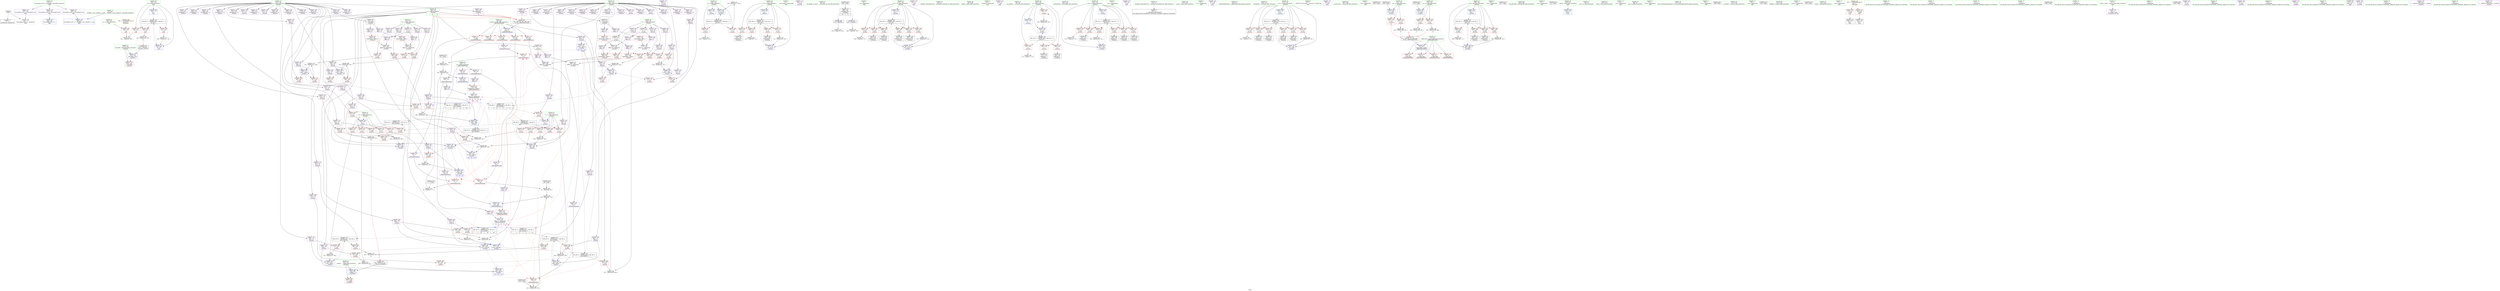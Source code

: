 digraph "SVFG" {
	label="SVFG";

	Node0x55855a8c9d40 [shape=record,color=grey,label="{NodeID: 0\nNullPtr}"];
	Node0x55855a8c9d40 -> Node0x55855a8cedf0[style=solid];
	Node0x55855a8c9d40 -> Node0x55855a8de8e0[style=solid];
	Node0x55855a904c20 [shape=record,color=black,label="{NodeID: 526\nMR_66V_3 = PHI(MR_66V_4, MR_66V_2, )\npts\{521 \}\n}"];
	Node0x55855a904c20 -> Node0x55855a8dde20[style=dashed];
	Node0x55855a904c20 -> Node0x55855a8ddef0[style=dashed];
	Node0x55855a904c20 -> Node0x55855a8ddfc0[style=dashed];
	Node0x55855a904c20 -> Node0x55855a8e1280[style=dashed];
	Node0x55855a8e0990 [shape=record,color=blue,label="{NodeID: 360\n435\<--437\ny132\<--sub133\n_Z5solvei\n|{<s0>24|<s1>24|<s2>24}}"];
	Node0x55855a8e0990:s0 -> Node0x55855a8d1960[style=dashed,color=red];
	Node0x55855a8e0990:s1 -> Node0x55855a8d1b00[style=dashed,color=red];
	Node0x55855a8e0990:s2 -> Node0x55855a8dedf0[style=dashed,color=red];
	Node0x55855a8dc5c0 [shape=record,color=red,label="{NodeID: 277\n270\<--269\n\<--y49\n_Z5solvei\n}"];
	Node0x55855a8d0370 [shape=record,color=purple,label="{NodeID: 194\n472\<--159\ny145\<--t\n_Z5solvei\n}"];
	Node0x55855a8d0370 -> Node0x55855a8dda10[style=solid];
	Node0x55855a8d0370 -> Node0x55855a8e0e70[style=solid];
	Node0x55855a8cd8b0 [shape=record,color=purple,label="{NodeID: 111\n406\<--17\n\<--.str.3\n_Z5solvei\n}"];
	Node0x55855a8cbb10 [shape=record,color=green,label="{NodeID: 28\n33\<--37\nllvm.global_ctors\<--llvm.global_ctors_field_insensitive\nGlob }"];
	Node0x55855a8cbb10 -> Node0x55855a8d23d0[style=solid];
	Node0x55855a8cbb10 -> Node0x55855a8d24d0[style=solid];
	Node0x55855a8cbb10 -> Node0x55855a8d25d0[style=solid];
	Node0x55855a8e8f00 [shape=record,color=grey,label="{NodeID: 471\n478 = Binary(477, 191, )\n}"];
	Node0x55855a8e8f00 -> Node0x55855a8e0f40[style=solid];
	Node0x55855a8ddc80 [shape=record,color=red,label="{NodeID: 305\n503\<--500\n\<--__x.addr\n_ZSt3absd\n}"];
	Node0x55855a8d1a30 [shape=record,color=red,label="{NodeID: 222\n94\<--93\n\<--x4\n_Z6RotateR5Pointd\n}"];
	Node0x55855a8d1a30 -> Node0x55855a8e9c80[style=solid];
	Node0x55855a8d3570 [shape=record,color=purple,label="{NodeID: 139\n241\<--131\ny33\<--p\n_Z5solvei\n}"];
	Node0x55855a8d3570 -> Node0x55855a8dc1b0[style=solid];
	Node0x55855a8d3570 -> Node0x55855a8df7b0[style=solid];
	Node0x55855a8cdf10 [shape=record,color=green,label="{NodeID: 56\n159\<--160\nt\<--t_field_insensitive\n_Z5solvei\n|{|<s11>24|<s12>25}}"];
	Node0x55855a8cdf10 -> Node0x55855a8cf400[style=solid];
	Node0x55855a8cdf10 -> Node0x55855a8d5c70[style=solid];
	Node0x55855a8cdf10 -> Node0x55855a8d5d40[style=solid];
	Node0x55855a8cdf10 -> Node0x55855a8d5e10[style=solid];
	Node0x55855a8cdf10 -> Node0x55855a8d5ee0[style=solid];
	Node0x55855a8cdf10 -> Node0x55855a8d5fb0[style=solid];
	Node0x55855a8cdf10 -> Node0x55855a8d01d0[style=solid];
	Node0x55855a8cdf10 -> Node0x55855a8d02a0[style=solid];
	Node0x55855a8cdf10 -> Node0x55855a8d0370[style=solid];
	Node0x55855a8cdf10 -> Node0x55855a8d0440[style=solid];
	Node0x55855a8cdf10 -> Node0x55855a8d0510[style=solid];
	Node0x55855a8cdf10:s11 -> Node0x55855a9232b0[style=solid,color=red];
	Node0x55855a8cdf10:s12 -> Node0x55855a9232b0[style=solid,color=red];
	Node0x55855a8eb900 [shape=record,color=grey,label="{NodeID: 499\n234 = Binary(233, 228, )\n}"];
	Node0x55855a8eb900 -> Node0x55855a8df6e0[style=solid];
	Node0x55855a8df3a0 [shape=record,color=blue, style = dotted,label="{NodeID: 333\n577\<--579\noffset_1\<--dummyVal\n_Z5solvei\n}"];
	Node0x55855a8df3a0 -> Node0x55855a8dc0e0[style=dashed];
	Node0x55855a8df3a0 -> Node0x55855a8dd2c0[style=dashed];
	Node0x55855a8df3a0 -> Node0x55855a8de640[style=dashed];
	Node0x55855a8dafd0 [shape=record,color=red,label="{NodeID: 250\n447\<--151\n\<--c1\n_Z5solvei\n}"];
	Node0x55855a8dafd0 -> Node0x55855a8e8c00[style=solid];
	Node0x55855a8d4c30 [shape=record,color=purple,label="{NodeID: 167\n282\<--133\nx56\<--q\n_Z5solvei\n}"];
	Node0x55855a8d4c30 -> Node0x55855a8dc830[style=solid];
	Node0x55855a8cf810 [shape=record,color=black,label="{NodeID: 84\n205\<--204\nidxprom13\<--\n_Z5solvei\n}"];
	Node0x55855a8b8d30 [shape=record,color=green,label="{NodeID: 1\n7\<--1\n__dso_handle\<--dummyObj\nGlob }"];
	Node0x55855a905120 [shape=record,color=black,label="{NodeID: 527\nMR_18V_3 = PHI(MR_18V_4, MR_18V_2, )\npts\{138 \}\n}"];
	Node0x55855a905120 -> Node0x55855a8d1fe0[style=dashed];
	Node0x55855a905120 -> Node0x55855a8d20b0[style=dashed];
	Node0x55855a905120 -> Node0x55855a8da0a0[style=dashed];
	Node0x55855a905120 -> Node0x55855a8da130[style=dashed];
	Node0x55855a905120 -> Node0x55855a8df200[style=dashed];
	Node0x55855a8e0a60 [shape=record,color=blue,label="{NodeID: 361\n443\<--445\nx135\<--div136\n_Z5solvei\n}"];
	Node0x55855a8e0a60 -> Node0x55855a8dd600[style=dashed];
	Node0x55855a8e0a60 -> Node0x55855a8e0c00[style=dashed];
	Node0x55855a8dc690 [shape=record,color=red,label="{NodeID: 278\n273\<--272\n\<--x51\n_Z5solvei\n}"];
	Node0x55855a8d0440 [shape=record,color=purple,label="{NodeID: 195\n481\<--159\nx150\<--t\n_Z5solvei\n}"];
	Node0x55855a8d0440 -> Node0x55855a8ddae0[style=solid];
	Node0x55855a8cd980 [shape=record,color=purple,label="{NodeID: 112\n485\<--19\n\<--.str.4\n_Z5solvei\n}"];
	Node0x55855a8cbba0 [shape=record,color=green,label="{NodeID: 29\n38\<--39\n__cxx_global_var_init\<--__cxx_global_var_init_field_insensitive\n}"];
	Node0x55855a8e9080 [shape=record,color=grey,label="{NodeID: 472\n460 = Binary(459, 457, )\n}"];
	Node0x55855a8e9080 -> Node0x55855a8e0cd0[style=solid];
	Node0x55855a8ddd50 [shape=record,color=red,label="{NodeID: 306\n540\<--518\n\<--tc\nmain\n}"];
	Node0x55855a8ddd50 -> Node0x55855a8ec380[style=solid];
	Node0x55855a8d1b00 [shape=record,color=red,label="{NodeID: 223\n100\<--99\n\<--y7\n_Z6RotateR5Pointd\n}"];
	Node0x55855a8d1b00 -> Node0x55855a8ea280[style=solid];
	Node0x55855a8d3640 [shape=record,color=purple,label="{NodeID: 140\n268\<--131\narrayidx48\<--p\n_Z5solvei\n}"];
	Node0x55855a8cdfe0 [shape=record,color=green,label="{NodeID: 57\n161\<--162\nit\<--it_field_insensitive\n_Z5solvei\n}"];
	Node0x55855a8cdfe0 -> Node0x55855a8dbda0[style=solid];
	Node0x55855a8cdfe0 -> Node0x55855a8dbe70[style=solid];
	Node0x55855a8cdfe0 -> Node0x55855a8e07f0[style=solid];
	Node0x55855a8cdfe0 -> Node0x55855a8e0f40[style=solid];
	Node0x55855a8eba80 [shape=record,color=grey,label="{NodeID: 500\n378 = cmp(375, 379, )\n}"];
	Node0x55855a8df470 [shape=record,color=blue, style = dotted,label="{NodeID: 334\n580\<--582\noffset_0\<--dummyVal\n_Z5solvei\n}"];
	Node0x55855a8df470 -> Node0x55855a8dc280[style=dashed];
	Node0x55855a8df470 -> Node0x55855a8dd7a0[style=dashed];
	Node0x55855a8db0a0 [shape=record,color=red,label="{NodeID: 251\n338\<--153\n\<--c2\n_Z5solvei\n}"];
	Node0x55855a8db0a0 -> Node0x55855a8ea700[style=solid];
	Node0x55855a8d4d00 [shape=record,color=purple,label="{NodeID: 168\n300\<--133\narrayidx66\<--q\n_Z5solvei\n|{<s0>18}}"];
	Node0x55855a8d4d00:s0 -> Node0x55855a9232b0[style=solid,color=red];
	Node0x55855a8cf8e0 [shape=record,color=black,label="{NodeID: 85\n216\<--214\n\<--arrayidx20\n_Z5solvei\n}"];
	Node0x55855a8cf8e0 -> Node0x55855a8d0780[style=solid];
	Node0x55855a8cf8e0 -> Node0x55855a8d0850[style=solid];
	Node0x55855a8b8dc0 [shape=record,color=green,label="{NodeID: 2\n8\<--1\n.str\<--dummyObj\nGlob }"];
	Node0x55855a905620 [shape=record,color=black,label="{NodeID: 528\nMR_34V_3 = PHI(MR_34V_4, MR_34V_2, )\npts\{158 \}\n}"];
	Node0x55855a905620 -> Node0x55855a8db8c0[style=dashed];
	Node0x55855a905620 -> Node0x55855a8db990[style=dashed];
	Node0x55855a905620 -> Node0x55855a8dba60[style=dashed];
	Node0x55855a905620 -> Node0x55855a8dbb30[style=dashed];
	Node0x55855a905620 -> Node0x55855a8dbc00[style=dashed];
	Node0x55855a905620 -> Node0x55855a8dbcd0[style=dashed];
	Node0x55855a905620 -> Node0x55855a8e0580[style=dashed];
	Node0x55855a8e0b30 [shape=record,color=blue,label="{NodeID: 362\n448\<--450\ny137\<--div138\n_Z5solvei\n}"];
	Node0x55855a8e0b30 -> Node0x55855a8dd6d0[style=dashed];
	Node0x55855a8e0b30 -> Node0x55855a8e0cd0[style=dashed];
	Node0x55855a8dc760 [shape=record,color=red,label="{NodeID: 279\n280\<--279\n\<--y54\n_Z5solvei\n}"];
	Node0x55855a8d0510 [shape=record,color=purple,label="{NodeID: 196\n483\<--159\ny151\<--t\n_Z5solvei\n}"];
	Node0x55855a8d0510 -> Node0x55855a8ddbb0[style=solid];
	Node0x55855a8cda50 [shape=record,color=purple,label="{NodeID: 113\n524\<--21\n\<--.str.5\nmain\n}"];
	Node0x55855a8cbc60 [shape=record,color=green,label="{NodeID: 30\n42\<--43\n_ZNSt8ios_base4InitC1Ev\<--_ZNSt8ios_base4InitC1Ev_field_insensitive\n}"];
	Node0x55855a8e9200 [shape=record,color=grey,label="{NodeID: 473\n474 = Binary(473, 471, )\n}"];
	Node0x55855a8e9200 -> Node0x55855a8e0e70[style=solid];
	Node0x55855a8dde20 [shape=record,color=red,label="{NodeID: 307\n539\<--520\n\<--it\nmain\n}"];
	Node0x55855a8dde20 -> Node0x55855a8ec380[style=solid];
	Node0x55855a8d1bd0 [shape=record,color=red,label="{NodeID: 224\n164\<--129\n\<--test.addr\n_Z5solvei\n}"];
	Node0x55855a8d3710 [shape=record,color=purple,label="{NodeID: 141\n269\<--131\ny49\<--p\n_Z5solvei\n}"];
	Node0x55855a8d3710 -> Node0x55855a8dc5c0[style=solid];
	Node0x55855a8ce0b0 [shape=record,color=green,label="{NodeID: 58\n167\<--168\nprintf\<--printf_field_insensitive\n}"];
	Node0x55855a8ebc00 [shape=record,color=grey,label="{NodeID: 501\n362 = cmp(361, 174, )\n}"];
	Node0x55855a8df540 [shape=record,color=blue, style = dotted,label="{NodeID: 335\n583\<--585\noffset_1\<--dummyVal\n_Z5solvei\n}"];
	Node0x55855a8df540 -> Node0x55855a8dc420[style=dashed];
	Node0x55855a8df540 -> Node0x55855a8dd940[style=dashed];
	Node0x55855a8db170 [shape=record,color=red,label="{NodeID: 252\n346\<--153\n\<--c2\n_Z5solvei\n}"];
	Node0x55855a8db170 -> Node0x55855a8e8600[style=solid];
	Node0x55855a8d4dd0 [shape=record,color=purple,label="{NodeID: 169\n313\<--133\narrayidx73\<--q\n_Z5solvei\n}"];
	Node0x55855a8cf9b0 [shape=record,color=black,label="{NodeID: 86\n220\<--218\n\<--arrayidx21\n_Z5solvei\n}"];
	Node0x55855a8cf9b0 -> Node0x55855a8d0ac0[style=solid];
	Node0x55855a8cf9b0 -> Node0x55855a8d0b90[style=solid];
	Node0x55855a8b8e50 [shape=record,color=green,label="{NodeID: 3\n10\<--1\n_ZSt3cin\<--dummyObj\nGlob }"];
	Node0x55855a905b20 [shape=record,color=black,label="{NodeID: 529\nMR_36V_3 = PHI(MR_36V_4, MR_36V_2, )\npts\{162 \}\n}"];
	Node0x55855a905b20 -> Node0x55855a8dbda0[style=dashed];
	Node0x55855a905b20 -> Node0x55855a8dbe70[style=dashed];
	Node0x55855a905b20 -> Node0x55855a8e0f40[style=dashed];
	Node0x55855a8e0c00 [shape=record,color=blue,label="{NodeID: 363\n453\<--455\nx139\<--mul\n_Z5solvei\n|{<s0>25|<s1>25|<s2>25}}"];
	Node0x55855a8e0c00:s0 -> Node0x55855a8d1890[style=dashed,color=red];
	Node0x55855a8e0c00:s1 -> Node0x55855a8d1a30[style=dashed,color=red];
	Node0x55855a8e0c00:s2 -> Node0x55855a8ded20[style=dashed,color=red];
	Node0x55855a8dc830 [shape=record,color=red,label="{NodeID: 280\n283\<--282\n\<--x56\n_Z5solvei\n}"];
	Node0x55855a8d05e0 [shape=record,color=purple,label="{NodeID: 197\n574\<--215\noffset_0\<--\n}"];
	Node0x55855a8d05e0 -> Node0x55855a8df2d0[style=solid];
	Node0x55855a8cdb20 [shape=record,color=purple,label="{NodeID: 114\n525\<--23\n\<--.str.6\nmain\n}"];
	Node0x55855a8cbd60 [shape=record,color=green,label="{NodeID: 31\n48\<--49\n__cxa_atexit\<--__cxa_atexit_field_insensitive\n}"];
	Node0x55855a8e9380 [shape=record,color=grey,label="{NodeID: 474\n401 = Binary(395, 400, )\n|{<s0>21}}"];
	Node0x55855a8e9380:s0 -> Node0x55855a9238f0[style=solid,color=red];
	Node0x55855a8ddef0 [shape=record,color=red,label="{NodeID: 308\n543\<--520\n\<--it\nmain\n}"];
	Node0x55855a8ddef0 -> Node0x55855a8eb480[style=solid];
	Node0x55855a8d1ca0 [shape=record,color=red,label="{NodeID: 225\n172\<--135\n\<--i\n_Z5solvei\n}"];
	Node0x55855a8d1ca0 -> Node0x55855a8d80b0[style=solid];
	Node0x55855a8d37e0 [shape=record,color=purple,label="{NodeID: 142\n271\<--131\narrayidx50\<--p\n_Z5solvei\n}"];
	Node0x55855a8ce1b0 [shape=record,color=green,label="{NodeID: 59\n181\<--182\n_ZNSirsERd\<--_ZNSirsERd_field_insensitive\n}"];
	Node0x55855a8ebd80 [shape=record,color=grey,label="{NodeID: 502\n225 = cmp(224, 174, )\n}"];
	Node0x55855a8df610 [shape=record,color=blue,label="{NodeID: 336\n143\<--170\ni22\<--\n_Z5solvei\n}"];
	Node0x55855a8df610 -> Node0x55855a900030[style=dashed];
	Node0x55855a8db240 [shape=record,color=red,label="{NodeID: 253\n452\<--153\n\<--c2\n_Z5solvei\n}"];
	Node0x55855a8db240 -> Node0x55855a8e8780[style=solid];
	Node0x55855a8d4ea0 [shape=record,color=purple,label="{NodeID: 170\n314\<--133\nx74\<--q\n_Z5solvei\n}"];
	Node0x55855a8d4ea0 -> Node0x55855a8dc9d0[style=solid];
	Node0x55855a8cfa80 [shape=record,color=black,label="{NodeID: 87\n230\<--229\nidxprom27\<--\n_Z5solvei\n}"];
	Node0x55855a8b8ee0 [shape=record,color=green,label="{NodeID: 4\n11\<--1\n.str.1\<--dummyObj\nGlob }"];
	Node0x55855a906020 [shape=record,color=black,label="{NodeID: 530\nMR_54V_3 = PHI(MR_54V_9, MR_54V_2, )\npts\{1600000 \}\n}"];
	Node0x55855a906020 -> Node0x55855a8dd1f0[style=dashed];
	Node0x55855a906020 -> Node0x55855a8ddae0[style=dashed];
	Node0x55855a906020 -> Node0x55855a8e08c0[style=dashed];
	Node0x55855a8e0cd0 [shape=record,color=blue,label="{NodeID: 364\n458\<--460\ny140\<--mul141\n_Z5solvei\n|{<s0>25|<s1>25|<s2>25}}"];
	Node0x55855a8e0cd0:s0 -> Node0x55855a8d1960[style=dashed,color=red];
	Node0x55855a8e0cd0:s1 -> Node0x55855a8d1b00[style=dashed,color=red];
	Node0x55855a8e0cd0:s2 -> Node0x55855a8dedf0[style=dashed,color=red];
	Node0x55855a8dc900 [shape=record,color=red,label="{NodeID: 281\n311\<--310\n\<--x72\n_Z5solvei\n}"];
	Node0x55855a8dc900 -> Node0x55855a8dfe30[style=solid];
	Node0x55855a8d06b0 [shape=record,color=purple,label="{NodeID: 198\n577\<--215\noffset_1\<--\n}"];
	Node0x55855a8d06b0 -> Node0x55855a8df3a0[style=solid];
	Node0x55855a8cdbf0 [shape=record,color=purple,label="{NodeID: 115\n530\<--26\n\<--.str.7\nmain\n}"];
	Node0x55855a8cbe60 [shape=record,color=green,label="{NodeID: 32\n47\<--53\n_ZNSt8ios_base4InitD1Ev\<--_ZNSt8ios_base4InitD1Ev_field_insensitive\n}"];
	Node0x55855a8cbe60 -> Node0x55855a8ceef0[style=solid];
	Node0x55855a8e9500 [shape=record,color=grey,label="{NodeID: 475\n468 = Binary(467, 465, )\n}"];
	Node0x55855a8e9500 -> Node0x55855a8e0da0[style=solid];
	Node0x55855a8ddfc0 [shape=record,color=red,label="{NodeID: 309\n547\<--520\n\<--it\nmain\n}"];
	Node0x55855a8ddfc0 -> Node0x55855a8e9800[style=solid];
	Node0x55855a8d1d70 [shape=record,color=red,label="{NodeID: 226\n176\<--135\n\<--i\n_Z5solvei\n}"];
	Node0x55855a8d1d70 -> Node0x55855a8cf5a0[style=solid];
	Node0x55855a8d38b0 [shape=record,color=purple,label="{NodeID: 143\n272\<--131\nx51\<--p\n_Z5solvei\n}"];
	Node0x55855a8d38b0 -> Node0x55855a8dc690[style=solid];
	Node0x55855a8ce2b0 [shape=record,color=green,label="{NodeID: 60\n275\<--276\natan2\<--atan2_field_insensitive\n}"];
	Node0x55855a8ebf00 [shape=record,color=grey,label="{NodeID: 503\n424 = cmp(423, 425, )\n}"];
	Node0x55855a8df6e0 [shape=record,color=blue,label="{NodeID: 337\n232\<--234\nx29\<--sub\n_Z5solvei\n}"];
	Node0x55855a8df6e0 -> Node0x55855a8dc010[style=dashed];
	Node0x55855a8df6e0 -> Node0x55855a8dc690[style=dashed];
	Node0x55855a8df6e0 -> Node0x55855a8df6e0[style=dashed];
	Node0x55855a8df6e0 -> Node0x55855a901a20[style=dashed];
	Node0x55855a8db310 [shape=record,color=red,label="{NodeID: 254\n457\<--153\n\<--c2\n_Z5solvei\n}"];
	Node0x55855a8db310 -> Node0x55855a8e9080[style=solid];
	Node0x55855a8d4f70 [shape=record,color=purple,label="{NodeID: 171\n341\<--133\narrayidx87\<--q\n_Z5solvei\n}"];
	Node0x55855a8cfb50 [shape=record,color=black,label="{NodeID: 88\n239\<--238\nidxprom31\<--\n_Z5solvei\n}"];
	Node0x55855a8b90d0 [shape=record,color=green,label="{NodeID: 5\n13\<--1\n.str.2\<--dummyObj\nGlob }"];
	Node0x55855a920170 [shape=record,color=black,label="{NodeID: 614\n77 = PHI()\n}"];
	Node0x55855a920170 -> Node0x55855a8e9b00[style=solid];
	Node0x55855a906520 [shape=record,color=black,label="{NodeID: 531\nMR_56V_3 = PHI(MR_56V_9, MR_56V_2, )\npts\{1600001 \}\n}"];
	Node0x55855a906520 -> Node0x55855a8dd390[style=dashed];
	Node0x55855a906520 -> Node0x55855a8ddbb0[style=dashed];
	Node0x55855a906520 -> Node0x55855a8e0990[style=dashed];
	Node0x55855a8e0da0 [shape=record,color=blue,label="{NodeID: 365\n466\<--468\nx143\<--add\n_Z5solvei\n}"];
	Node0x55855a8e0da0 -> Node0x55855a906020[style=dashed];
	Node0x55855a8dc9d0 [shape=record,color=red,label="{NodeID: 282\n315\<--314\n\<--x74\n_Z5solvei\n}"];
	Node0x55855a8dc9d0 -> Node0x55855a8dff00[style=solid];
	Node0x55855a8d0780 [shape=record,color=purple,label="{NodeID: 199\n575\<--216\noffset_0\<--\n}"];
	Node0x55855a8d0780 -> Node0x55855a8de230[style=solid];
	Node0x55855a8d2230 [shape=record,color=purple,label="{NodeID: 116\n531\<--28\n\<--.str.8\nmain\n}"];
	Node0x55855a8cbf60 [shape=record,color=green,label="{NodeID: 33\n60\<--61\n_Z6RotateR5Pointd\<--_Z6RotateR5Pointd_field_insensitive\n}"];
	Node0x55855a8e9680 [shape=record,color=grey,label="{NodeID: 476\n252 = Binary(251, 246, )\n}"];
	Node0x55855a8e9680 -> Node0x55855a8df880[style=solid];
	Node0x55855a8de090 [shape=record,color=red,label="{NodeID: 310\n570\<--569\ndummyVal\<--offset_0\n_Z6RotateR5Pointd\n}"];
	Node0x55855a8de090 -> Node0x55855a8ded20[style=solid];
	Node0x55855a8d1e40 [shape=record,color=red,label="{NodeID: 227\n183\<--135\n\<--i\n_Z5solvei\n}"];
	Node0x55855a8d1e40 -> Node0x55855a8cf670[style=solid];
	Node0x55855a8d3980 [shape=record,color=purple,label="{NodeID: 144\n293\<--131\narrayidx63\<--p\n_Z5solvei\n|{<s0>17}}"];
	Node0x55855a8d3980:s0 -> Node0x55855a9232b0[style=solid,color=red];
	Node0x55855a8ce3b0 [shape=record,color=green,label="{NodeID: 61\n376\<--377\n_ZSt3absd\<--_ZSt3absd_field_insensitive\n}"];
	Node0x55855a8ec080 [shape=record,color=grey,label="{NodeID: 504\n403 = cmp(402, 379, )\n}"];
	Node0x55855a8df7b0 [shape=record,color=blue,label="{NodeID: 338\n241\<--243\ny33\<--sub34\n_Z5solvei\n}"];
	Node0x55855a8df7b0 -> Node0x55855a8dc1b0[style=dashed];
	Node0x55855a8df7b0 -> Node0x55855a8dc5c0[style=dashed];
	Node0x55855a8df7b0 -> Node0x55855a8df7b0[style=dashed];
	Node0x55855a8df7b0 -> Node0x55855a901f20[style=dashed];
	Node0x55855a8db3e0 [shape=record,color=red,label="{NodeID: 255\n319\<--155\n\<--i75\n_Z5solvei\n}"];
	Node0x55855a8db3e0 -> Node0x55855a8ec200[style=solid];
	Node0x55855a8d5040 [shape=record,color=purple,label="{NodeID: 172\n342\<--133\nx88\<--q\n_Z5solvei\n}"];
	Node0x55855a8d5040 -> Node0x55855a8dcc40[style=solid];
	Node0x55855a8d5040 -> Node0x55855a8e0240[style=solid];
	Node0x55855a8cfc20 [shape=record,color=black,label="{NodeID: 89\n248\<--247\nidxprom36\<--\n_Z5solvei\n}"];
	Node0x55855a8b9160 [shape=record,color=green,label="{NodeID: 6\n15\<--1\n__PRETTY_FUNCTION__._Z5solvei\<--dummyObj\nGlob }"];
	Node0x55855a9222b0 [shape=record,color=black,label="{NodeID: 615\n85 = PHI()\n}"];
	Node0x55855a9222b0 -> Node0x55855a8e9980[style=solid];
	Node0x55855a8e0e70 [shape=record,color=blue,label="{NodeID: 366\n472\<--474\ny145\<--add146\n_Z5solvei\n}"];
	Node0x55855a8e0e70 -> Node0x55855a906520[style=dashed];
	Node0x55855a8dcaa0 [shape=record,color=red,label="{NodeID: 283\n327\<--326\n\<--x81\n_Z5solvei\n}"];
	Node0x55855a8dcaa0 -> Node0x55855a8eb180[style=solid];
	Node0x55855a8d0850 [shape=record,color=purple,label="{NodeID: 200\n578\<--216\noffset_1\<--\n}"];
	Node0x55855a8d0850 -> Node0x55855a8de300[style=solid];
	Node0x55855a8d2300 [shape=record,color=purple,label="{NodeID: 117\n533\<--31\n\<--.str.9\nmain\n}"];
	Node0x55855a8cc060 [shape=record,color=green,label="{NodeID: 34\n65\<--66\np.addr\<--p.addr_field_insensitive\n_Z6RotateR5Pointd\n}"];
	Node0x55855a8cc060 -> Node0x55855a8d1140[style=solid];
	Node0x55855a8cc060 -> Node0x55855a8d1210[style=solid];
	Node0x55855a8cc060 -> Node0x55855a8d12e0[style=solid];
	Node0x55855a8cc060 -> Node0x55855a8d13b0[style=solid];
	Node0x55855a8cc060 -> Node0x55855a8d1480[style=solid];
	Node0x55855a8cc060 -> Node0x55855a8de9e0[style=solid];
	Node0x55855a8e9800 [shape=record,color=grey,label="{NodeID: 477\n548 = Binary(547, 191, )\n}"];
	Node0x55855a8e9800 -> Node0x55855a8e1280[style=solid];
	Node0x55855a8de160 [shape=record,color=red,label="{NodeID: 311\n573\<--572\ndummyVal\<--offset_1\n_Z6RotateR5Pointd\n}"];
	Node0x55855a8de160 -> Node0x55855a8dedf0[style=solid];
	Node0x55855a8d1f10 [shape=record,color=red,label="{NodeID: 228\n189\<--135\n\<--i\n_Z5solvei\n}"];
	Node0x55855a8d1f10 -> Node0x55855a8eae80[style=solid];
	Node0x55855a8d3a50 [shape=record,color=purple,label="{NodeID: 145\n309\<--131\narrayidx71\<--p\n_Z5solvei\n}"];
	Node0x55855a8ce4b0 [shape=record,color=green,label="{NodeID: 62\n387\<--388\n__assert_fail\<--__assert_fail_field_insensitive\n}"];
	Node0x55855a8ec200 [shape=record,color=grey,label="{NodeID: 505\n320 = cmp(319, 174, )\n}"];
	Node0x55855a8df880 [shape=record,color=blue,label="{NodeID: 339\n250\<--252\nx38\<--sub39\n_Z5solvei\n}"];
	Node0x55855a8df880 -> Node0x55855a8dc350[style=dashed];
	Node0x55855a8df880 -> Node0x55855a8dc830[style=dashed];
	Node0x55855a8df880 -> Node0x55855a8df880[style=dashed];
	Node0x55855a8df880 -> Node0x55855a902420[style=dashed];
	Node0x55855a8db4b0 [shape=record,color=red,label="{NodeID: 256\n323\<--155\n\<--i75\n_Z5solvei\n}"];
	Node0x55855a8db4b0 -> Node0x55855a8cff60[style=solid];
	Node0x55855a8d5110 [shape=record,color=purple,label="{NodeID: 173\n349\<--133\narrayidx91\<--q\n_Z5solvei\n}"];
	Node0x55855a8cfcf0 [shape=record,color=black,label="{NodeID: 90\n257\<--256\nidxprom41\<--\n_Z5solvei\n}"];
	Node0x55855a8b91f0 [shape=record,color=green,label="{NodeID: 7\n17\<--1\n.str.3\<--dummyObj\nGlob }"];
	Node0x55855a9223b0 [shape=record,color=black,label="{NodeID: 616\n180 = PHI()\n}"];
	Node0x55855a8e0f40 [shape=record,color=blue,label="{NodeID: 367\n161\<--478\nit\<--inc148\n_Z5solvei\n}"];
	Node0x55855a8e0f40 -> Node0x55855a905b20[style=dashed];
	Node0x55855a8dcb70 [shape=record,color=red,label="{NodeID: 284\n335\<--334\n\<--y84\n_Z5solvei\n}"];
	Node0x55855a8dcb70 -> Node0x55855a8eab80[style=solid];
	Node0x55855a8d0920 [shape=record,color=purple,label="{NodeID: 201\n580\<--219\noffset_0\<--\n}"];
	Node0x55855a8d0920 -> Node0x55855a8df470[style=solid];
	Node0x55855a8d23d0 [shape=record,color=purple,label="{NodeID: 118\n565\<--33\nllvm.global_ctors_0\<--llvm.global_ctors\nGlob }"];
	Node0x55855a8d23d0 -> Node0x55855a8de710[style=solid];
	Node0x55855a8cc130 [shape=record,color=green,label="{NodeID: 35\n67\<--68\nalpha.addr\<--alpha.addr_field_insensitive\n_Z6RotateR5Pointd\n}"];
	Node0x55855a8cc130 -> Node0x55855a8d1550[style=solid];
	Node0x55855a8cc130 -> Node0x55855a8d1620[style=solid];
	Node0x55855a8cc130 -> Node0x55855a8d16f0[style=solid];
	Node0x55855a8cc130 -> Node0x55855a8d17c0[style=solid];
	Node0x55855a8cc130 -> Node0x55855a8deab0[style=solid];
	Node0x55855a8e9980 [shape=record,color=grey,label="{NodeID: 478\n88 = Binary(83, 85, )\n}"];
	Node0x55855a8e9980 -> Node0x55855a8eb300[style=solid];
	Node0x55855a8de230 [shape=record,color=red,label="{NodeID: 312\n576\<--575\ndummyVal\<--offset_0\n_Z5solvei\n}"];
	Node0x55855a8de230 -> Node0x55855a8df2d0[style=solid];
	Node0x55855a8d1fe0 [shape=record,color=red,label="{NodeID: 229\n196\<--137\n\<--i5\n_Z5solvei\n}"];
	Node0x55855a8d1fe0 -> Node0x55855a8ec680[style=solid];
	Node0x55855a8d3b20 [shape=record,color=purple,label="{NodeID: 146\n310\<--131\nx72\<--p\n_Z5solvei\n}"];
	Node0x55855a8d3b20 -> Node0x55855a8dc900[style=solid];
	Node0x55855a8ce5b0 [shape=record,color=green,label="{NodeID: 63\n500\<--501\n__x.addr\<--__x.addr_field_insensitive\n_ZSt3absd\n}"];
	Node0x55855a8ce5b0 -> Node0x55855a8ddc80[style=solid];
	Node0x55855a8ce5b0 -> Node0x55855a8e1010[style=solid];
	Node0x55855a8ec380 [shape=record,color=grey,label="{NodeID: 506\n541 = cmp(539, 540, )\n}"];
	Node0x55855a8df950 [shape=record,color=blue,label="{NodeID: 340\n259\<--261\ny43\<--sub44\n_Z5solvei\n}"];
	Node0x55855a8df950 -> Node0x55855a8dc4f0[style=dashed];
	Node0x55855a8df950 -> Node0x55855a8dc760[style=dashed];
	Node0x55855a8df950 -> Node0x55855a8df950[style=dashed];
	Node0x55855a8df950 -> Node0x55855a902920[style=dashed];
	Node0x55855a8db580 [shape=record,color=red,label="{NodeID: 257\n331\<--155\n\<--i75\n_Z5solvei\n}"];
	Node0x55855a8db580 -> Node0x55855a8d0030[style=solid];
	Node0x55855a8d51e0 [shape=record,color=purple,label="{NodeID: 174\n350\<--133\ny92\<--q\n_Z5solvei\n}"];
	Node0x55855a8d51e0 -> Node0x55855a8dcd10[style=solid];
	Node0x55855a8d51e0 -> Node0x55855a8e0310[style=solid];
	Node0x55855a8cfdc0 [shape=record,color=black,label="{NodeID: 91\n292\<--291\nidxprom62\<--\n_Z5solvei\n}"];
	Node0x55855a8b9280 [shape=record,color=green,label="{NodeID: 8\n19\<--1\n.str.4\<--dummyObj\nGlob }"];
	Node0x55855a9224b0 [shape=record,color=black,label="{NodeID: 617\n187 = PHI()\n}"];
	Node0x55855a8e1010 [shape=record,color=blue,label="{NodeID: 368\n500\<--499\n__x.addr\<--__x\n_ZSt3absd\n}"];
	Node0x55855a8e1010 -> Node0x55855a8ddc80[style=dashed];
	Node0x55855a8dcc40 [shape=record,color=red,label="{NodeID: 285\n343\<--342\n\<--x88\n_Z5solvei\n}"];
	Node0x55855a8dcc40 -> Node0x55855a8ea700[style=solid];
	Node0x55855a8d09f0 [shape=record,color=purple,label="{NodeID: 202\n583\<--219\noffset_1\<--\n}"];
	Node0x55855a8d09f0 -> Node0x55855a8df540[style=solid];
	Node0x55855a8d24d0 [shape=record,color=purple,label="{NodeID: 119\n566\<--33\nllvm.global_ctors_1\<--llvm.global_ctors\nGlob }"];
	Node0x55855a8d24d0 -> Node0x55855a8de7e0[style=solid];
	Node0x55855a8cc200 [shape=record,color=green,label="{NodeID: 36\n69\<--70\nq\<--q_field_insensitive\n_Z6RotateR5Pointd\n}"];
	Node0x55855a8cc200 -> Node0x55855a8ceff0[style=solid];
	Node0x55855a8cc200 -> Node0x55855a8d26d0[style=solid];
	Node0x55855a8cc200 -> Node0x55855a8d27a0[style=solid];
	Node0x55855a8e9b00 [shape=record,color=grey,label="{NodeID: 479\n80 = Binary(75, 77, )\n}"];
	Node0x55855a8e9b00 -> Node0x55855a8eb300[style=solid];
	Node0x55855a8de300 [shape=record,color=red,label="{NodeID: 313\n579\<--578\ndummyVal\<--offset_1\n_Z5solvei\n}"];
	Node0x55855a8de300 -> Node0x55855a8df3a0[style=solid];
	Node0x55855a8d20b0 [shape=record,color=red,label="{NodeID: 230\n199\<--137\n\<--i5\n_Z5solvei\n}"];
	Node0x55855a8d20b0 -> Node0x55855a8cf740[style=solid];
	Node0x55855a8d3bf0 [shape=record,color=purple,label="{NodeID: 147\n325\<--131\narrayidx80\<--p\n_Z5solvei\n}"];
	Node0x55855a8ce680 [shape=record,color=green,label="{NodeID: 64\n505\<--506\nllvm.fabs.f64\<--llvm.fabs.f64_field_insensitive\n}"];
	Node0x55855a8ec500 [shape=record,color=grey,label="{NodeID: 507\n289 = cmp(288, 174, )\n}"];
	Node0x55855a8dfa20 [shape=record,color=blue,label="{NodeID: 341\n143\<--265\ni22\<--inc46\n_Z5solvei\n}"];
	Node0x55855a8dfa20 -> Node0x55855a900030[style=dashed];
	Node0x55855a8db650 [shape=record,color=red,label="{NodeID: 258\n339\<--155\n\<--i75\n_Z5solvei\n}"];
	Node0x55855a8db650 -> Node0x55855a8d0100[style=solid];
	Node0x55855a8d52b0 [shape=record,color=purple,label="{NodeID: 175\n366\<--133\narrayidx102\<--q\n_Z5solvei\n}"];
	Node0x55855a8cfe90 [shape=record,color=black,label="{NodeID: 92\n299\<--298\nidxprom65\<--\n_Z5solvei\n}"];
	Node0x55855a8b9310 [shape=record,color=green,label="{NodeID: 9\n21\<--1\n.str.5\<--dummyObj\nGlob }"];
	Node0x55855a922580 [shape=record,color=black,label="{NodeID: 618\n45 = PHI()\n}"];
	Node0x55855a8e10e0 [shape=record,color=blue,label="{NodeID: 369\n516\<--170\nretval\<--\nmain\n}"];
	Node0x55855a8dcd10 [shape=record,color=red,label="{NodeID: 286\n351\<--350\n\<--y92\n_Z5solvei\n}"];
	Node0x55855a8dcd10 -> Node0x55855a8e8600[style=solid];
	Node0x55855a8d0ac0 [shape=record,color=purple,label="{NodeID: 203\n581\<--220\noffset_0\<--\n}"];
	Node0x55855a8d0ac0 -> Node0x55855a8de3d0[style=solid];
	Node0x55855a8d25d0 [shape=record,color=purple,label="{NodeID: 120\n567\<--33\nllvm.global_ctors_2\<--llvm.global_ctors\nGlob }"];
	Node0x55855a8d25d0 -> Node0x55855a8de8e0[style=solid];
	Node0x55855a8cc2d0 [shape=record,color=green,label="{NodeID: 37\n78\<--79\ncos\<--cos_field_insensitive\n}"];
	Node0x55855a8e9c80 [shape=record,color=grey,label="{NodeID: 480\n97 = Binary(94, 96, )\n}"];
	Node0x55855a8e9c80 -> Node0x55855a8ea400[style=solid];
	Node0x55855a8de3d0 [shape=record,color=red,label="{NodeID: 314\n582\<--581\ndummyVal\<--offset_0\n_Z5solvei\n}"];
	Node0x55855a8de3d0 -> Node0x55855a8df470[style=solid];
	Node0x55855a8da0a0 [shape=record,color=red,label="{NodeID: 231\n204\<--137\n\<--i5\n_Z5solvei\n}"];
	Node0x55855a8da0a0 -> Node0x55855a8cf810[style=solid];
	Node0x55855a8d3cc0 [shape=record,color=purple,label="{NodeID: 148\n326\<--131\nx81\<--p\n_Z5solvei\n}"];
	Node0x55855a8d3cc0 -> Node0x55855a8dcaa0[style=solid];
	Node0x55855a8d3cc0 -> Node0x55855a8e00a0[style=solid];
	Node0x55855a8ce780 [shape=record,color=green,label="{NodeID: 65\n513\<--514\nmain\<--main_field_insensitive\n}"];
	Node0x55855a8ec680 [shape=record,color=grey,label="{NodeID: 508\n197 = cmp(196, 174, )\n}"];
	Node0x55855a8dfaf0 [shape=record,color=blue,label="{NodeID: 342\n145\<--274\na1\<--call52\n_Z5solvei\n}"];
	Node0x55855a8dfaf0 -> Node0x55855a8da6e0[style=dashed];
	Node0x55855a8dfaf0 -> Node0x55855a8da7b0[style=dashed];
	Node0x55855a8db720 [shape=record,color=red,label="{NodeID: 259\n347\<--155\n\<--i75\n_Z5solvei\n}"];
	Node0x55855a8db720 -> Node0x55855a8ccc80[style=solid];
	Node0x55855a8d5380 [shape=record,color=purple,label="{NodeID: 176\n367\<--133\nx103\<--q\n_Z5solvei\n}"];
	Node0x55855a8d5380 -> Node0x55855a8dcde0[style=solid];
	Node0x55855a8cff60 [shape=record,color=black,label="{NodeID: 93\n324\<--323\nidxprom79\<--\n_Z5solvei\n}"];
	Node0x55855a8b7c10 [shape=record,color=green,label="{NodeID: 10\n23\<--1\n.str.6\<--dummyObj\nGlob }"];
	Node0x55855a922650 [shape=record,color=black,label="{NodeID: 619\n96 = PHI()\n}"];
	Node0x55855a922650 -> Node0x55855a8e9c80[style=solid];
	Node0x55855a8e11b0 [shape=record,color=blue,label="{NodeID: 370\n520\<--170\nit\<--\nmain\n}"];
	Node0x55855a8e11b0 -> Node0x55855a904c20[style=dashed];
	Node0x55855a8dcde0 [shape=record,color=red,label="{NodeID: 287\n368\<--367\n\<--x103\n_Z5solvei\n}"];
	Node0x55855a8dcde0 -> Node0x55855a8e8900[style=solid];
	Node0x55855a8d0b90 [shape=record,color=purple,label="{NodeID: 204\n584\<--220\noffset_1\<--\n}"];
	Node0x55855a8d0b90 -> Node0x55855a8de4a0[style=solid];
	Node0x55855a8d26d0 [shape=record,color=purple,label="{NodeID: 121\n90\<--69\nx3\<--q\n_Z6RotateR5Pointd\n}"];
	Node0x55855a8d26d0 -> Node0x55855a8deb80[style=solid];
	Node0x55855a8cc3d0 [shape=record,color=green,label="{NodeID: 38\n86\<--87\nsin\<--sin_field_insensitive\n}"];
	Node0x55855a8e9e00 [shape=record,color=grey,label="{NodeID: 481\n211 = Binary(210, 191, )\n}"];
	Node0x55855a8e9e00 -> Node0x55855a8df200[style=solid];
	Node0x55855a8de4a0 [shape=record,color=red,label="{NodeID: 315\n585\<--584\ndummyVal\<--offset_1\n_Z5solvei\n}"];
	Node0x55855a8de4a0 -> Node0x55855a8df540[style=solid];
	Node0x55855a8da130 [shape=record,color=red,label="{NodeID: 232\n210\<--137\n\<--i5\n_Z5solvei\n}"];
	Node0x55855a8da130 -> Node0x55855a8e9e00[style=solid];
	Node0x55855a8d3d90 [shape=record,color=purple,label="{NodeID: 149\n333\<--131\narrayidx83\<--p\n_Z5solvei\n}"];
	Node0x55855a8ce880 [shape=record,color=green,label="{NodeID: 66\n516\<--517\nretval\<--retval_field_insensitive\nmain\n}"];
	Node0x55855a8ce880 -> Node0x55855a8e10e0[style=solid];
	Node0x55855a8d80b0 [shape=record,color=grey,label="{NodeID: 509\n173 = cmp(172, 174, )\n}"];
	Node0x55855a8dfbc0 [shape=record,color=blue,label="{NodeID: 343\n147\<--284\na2\<--call57\n_Z5solvei\n}"];
	Node0x55855a8dfbc0 -> Node0x55855a8da880[style=dashed];
	Node0x55855a8dfbc0 -> Node0x55855a8da950[style=dashed];
	Node0x55855a8db7f0 [shape=record,color=red,label="{NodeID: 260\n355\<--155\n\<--i75\n_Z5solvei\n}"];
	Node0x55855a8db7f0 -> Node0x55855a8e8a80[style=solid];
	Node0x55855a8d5450 [shape=record,color=purple,label="{NodeID: 177\n393\<--133\narrayidx111\<--q\n_Z5solvei\n}"];
	Node0x55855a8d0030 [shape=record,color=black,label="{NodeID: 94\n332\<--331\nidxprom82\<--\n_Z5solvei\n}"];
	Node0x55855a8b7d10 [shape=record,color=green,label="{NodeID: 11\n25\<--1\nstdin\<--dummyObj\nGlob }"];
	Node0x55855a9227b0 [shape=record,color=black,label="{NodeID: 620\n102 = PHI()\n}"];
	Node0x55855a9227b0 -> Node0x55855a8ea280[style=solid];
	Node0x55855a8e1280 [shape=record,color=blue,label="{NodeID: 371\n520\<--548\nit\<--inc\nmain\n}"];
	Node0x55855a8e1280 -> Node0x55855a904c20[style=dashed];
	Node0x55855a8dceb0 [shape=record,color=red,label="{NodeID: 288\n373\<--372\n\<--x106\n_Z5solvei\n}"];
	Node0x55855a8dceb0 -> Node0x55855a8e8900[style=solid];
	Node0x55855a8d0c60 [shape=record,color=purple,label="{NodeID: 205\n586\<--418\noffset_0\<--\n}"];
	Node0x55855a8d0c60 -> Node0x55855a8e0650[style=solid];
	Node0x55855a8d27a0 [shape=record,color=purple,label="{NodeID: 122\n105\<--69\ny10\<--q\n_Z6RotateR5Pointd\n}"];
	Node0x55855a8d27a0 -> Node0x55855a8dec50[style=solid];
	Node0x55855a8cc4d0 [shape=record,color=green,label="{NodeID: 39\n113\<--114\nllvm.memcpy.p0i8.p0i8.i64\<--llvm.memcpy.p0i8.p0i8.i64_field_insensitive\n}"];
	Node0x55855a8e9f80 [shape=record,color=grey,label="{NodeID: 482\n306 = Binary(305, 191, )\n}"];
	Node0x55855a8e9f80 -> Node0x55855a8dfd60[style=solid];
	Node0x55855a8de570 [shape=record,color=red,label="{NodeID: 316\n588\<--587\ndummyVal\<--offset_0\n_Z5solvei\n}"];
	Node0x55855a8de570 -> Node0x55855a8e0650[style=solid];
	Node0x55855a8da200 [shape=record,color=red,label="{NodeID: 233\n224\<--143\n\<--i22\n_Z5solvei\n}"];
	Node0x55855a8da200 -> Node0x55855a8ebd80[style=solid];
	Node0x55855a8d3e60 [shape=record,color=purple,label="{NodeID: 150\n334\<--131\ny84\<--p\n_Z5solvei\n}"];
	Node0x55855a8d3e60 -> Node0x55855a8dcb70[style=solid];
	Node0x55855a8d3e60 -> Node0x55855a8e0170[style=solid];
	Node0x55855a8ce950 [shape=record,color=green,label="{NodeID: 67\n518\<--519\ntc\<--tc_field_insensitive\nmain\n}"];
	Node0x55855a8ce950 -> Node0x55855a8ddd50[style=solid];
	Node0x55855a900030 [shape=record,color=black,label="{NodeID: 510\nMR_20V_3 = PHI(MR_20V_4, MR_20V_2, )\npts\{144 \}\n}"];
	Node0x55855a900030 -> Node0x55855a8da200[style=dashed];
	Node0x55855a900030 -> Node0x55855a8da2d0[style=dashed];
	Node0x55855a900030 -> Node0x55855a8da3a0[style=dashed];
	Node0x55855a900030 -> Node0x55855a8da470[style=dashed];
	Node0x55855a900030 -> Node0x55855a8da540[style=dashed];
	Node0x55855a900030 -> Node0x55855a8da610[style=dashed];
	Node0x55855a900030 -> Node0x55855a8dfa20[style=dashed];
	Node0x55855a8dfc90 [shape=record,color=blue,label="{NodeID: 344\n149\<--170\ni58\<--\n_Z5solvei\n}"];
	Node0x55855a8dfc90 -> Node0x55855a901520[style=dashed];
	Node0x55855a8db8c0 [shape=record,color=red,label="{NodeID: 261\n361\<--157\n\<--i97\n_Z5solvei\n}"];
	Node0x55855a8db8c0 -> Node0x55855a8ebc00[style=solid];
	Node0x55855a8d5520 [shape=record,color=purple,label="{NodeID: 178\n394\<--133\ny112\<--q\n_Z5solvei\n}"];
	Node0x55855a8d5520 -> Node0x55855a8dcf80[style=solid];
	Node0x55855a8d0100 [shape=record,color=black,label="{NodeID: 95\n340\<--339\nidxprom86\<--\n_Z5solvei\n}"];
	Node0x55855a8b7e10 [shape=record,color=green,label="{NodeID: 12\n26\<--1\n.str.7\<--dummyObj\nGlob }"];
	Node0x55855a9228b0 [shape=record,color=black,label="{NodeID: 621\n166 = PHI()\n}"];
	Node0x55855a8dcf80 [shape=record,color=red,label="{NodeID: 289\n395\<--394\n\<--y112\n_Z5solvei\n}"];
	Node0x55855a8dcf80 -> Node0x55855a8e9380[style=solid];
	Node0x55855a8d0d30 [shape=record,color=purple,label="{NodeID: 206\n589\<--418\noffset_1\<--\n}"];
	Node0x55855a8d0d30 -> Node0x55855a8e0720[style=solid];
	Node0x55855a8d2870 [shape=record,color=purple,label="{NodeID: 123\n74\<--73\nx\<--\n_Z6RotateR5Pointd\n}"];
	Node0x55855a8d2870 -> Node0x55855a8d1890[style=solid];
	Node0x55855a8cc5d0 [shape=record,color=green,label="{NodeID: 40\n125\<--126\n_Z5solvei\<--_Z5solvei_field_insensitive\n}"];
	Node0x55855a8ea100 [shape=record,color=grey,label="{NodeID: 483\n302 = Binary(296, 301, )\n|{<s0>18}}"];
	Node0x55855a8ea100:s0 -> Node0x55855a9236f0[style=solid,color=red];
	Node0x55855a8de640 [shape=record,color=red,label="{NodeID: 317\n591\<--590\ndummyVal\<--offset_1\n_Z5solvei\n}"];
	Node0x55855a8de640 -> Node0x55855a8e0720[style=solid];
	Node0x55855a8da2d0 [shape=record,color=red,label="{NodeID: 234\n229\<--143\n\<--i22\n_Z5solvei\n}"];
	Node0x55855a8da2d0 -> Node0x55855a8cfa80[style=solid];
	Node0x55855a8d3f30 [shape=record,color=purple,label="{NodeID: 151\n371\<--131\narrayidx105\<--p\n_Z5solvei\n}"];
	Node0x55855a8cea20 [shape=record,color=green,label="{NodeID: 68\n520\<--521\nit\<--it_field_insensitive\nmain\n}"];
	Node0x55855a8cea20 -> Node0x55855a8dde20[style=solid];
	Node0x55855a8cea20 -> Node0x55855a8ddef0[style=solid];
	Node0x55855a8cea20 -> Node0x55855a8ddfc0[style=solid];
	Node0x55855a8cea20 -> Node0x55855a8e11b0[style=solid];
	Node0x55855a8cea20 -> Node0x55855a8e1280[style=solid];
	Node0x55855a8dfd60 [shape=record,color=blue,label="{NodeID: 345\n149\<--306\ni58\<--inc69\n_Z5solvei\n}"];
	Node0x55855a8dfd60 -> Node0x55855a901520[style=dashed];
	Node0x55855a8db990 [shape=record,color=red,label="{NodeID: 262\n364\<--157\n\<--i97\n_Z5solvei\n}"];
	Node0x55855a8db990 -> Node0x55855a8ccd50[style=solid];
	Node0x55855a8d55f0 [shape=record,color=purple,label="{NodeID: 179\n227\<--139\nx26\<--v1\n_Z5solvei\n}"];
	Node0x55855a8d55f0 -> Node0x55855a8dbf40[style=solid];
	Node0x55855a8ccc80 [shape=record,color=black,label="{NodeID: 96\n348\<--347\nidxprom90\<--\n_Z5solvei\n}"];
	Node0x55855a8b7f10 [shape=record,color=green,label="{NodeID: 13\n28\<--1\n.str.8\<--dummyObj\nGlob }"];
	Node0x55855a922980 [shape=record,color=black,label="{NodeID: 622\n203 = PHI()\n}"];
	Node0x55855a907b70 [shape=record,color=yellow,style=double,label="{NodeID: 539\n64V_1 = ENCHI(MR_64V_0)\npts\{519 \}\nFun[main]}"];
	Node0x55855a907b70 -> Node0x55855a8ddd50[style=dashed];
	Node0x55855a8dd050 [shape=record,color=red,label="{NodeID: 290\n400\<--399\n\<--y115\n_Z5solvei\n}"];
	Node0x55855a8dd050 -> Node0x55855a8e9380[style=solid];
	Node0x55855a8d0e00 [shape=record,color=purple,label="{NodeID: 207\n587\<--419\noffset_0\<--\n}"];
	Node0x55855a8d0e00 -> Node0x55855a8de570[style=solid];
	Node0x55855a8d2940 [shape=record,color=purple,label="{NodeID: 124\n82\<--81\ny\<--\n_Z6RotateR5Pointd\n}"];
	Node0x55855a8d2940 -> Node0x55855a8d1960[style=solid];
	Node0x55855a8cc6d0 [shape=record,color=green,label="{NodeID: 41\n129\<--130\ntest.addr\<--test.addr_field_insensitive\n_Z5solvei\n}"];
	Node0x55855a8cc6d0 -> Node0x55855a8d1bd0[style=solid];
	Node0x55855a8cc6d0 -> Node0x55855a8deec0[style=solid];
	Node0x55855a8ea280 [shape=record,color=grey,label="{NodeID: 484\n103 = Binary(100, 102, )\n}"];
	Node0x55855a8ea280 -> Node0x55855a8ea400[style=solid];
	Node0x55855a8de710 [shape=record,color=blue,label="{NodeID: 318\n565\<--34\nllvm.global_ctors_0\<--\nGlob }"];
	Node0x55855a8da3a0 [shape=record,color=red,label="{NodeID: 235\n238\<--143\n\<--i22\n_Z5solvei\n}"];
	Node0x55855a8da3a0 -> Node0x55855a8cfb50[style=solid];
	Node0x55855a8d4000 [shape=record,color=purple,label="{NodeID: 152\n372\<--131\nx106\<--p\n_Z5solvei\n}"];
	Node0x55855a8d4000 -> Node0x55855a8dceb0[style=solid];
	Node0x55855a8ceaf0 [shape=record,color=green,label="{NodeID: 69\n527\<--528\nfreopen\<--freopen_field_insensitive\n}"];
	Node0x55855a8dfe30 [shape=record,color=blue,label="{NodeID: 346\n151\<--311\nc1\<--\n_Z5solvei\n}"];
	Node0x55855a8dfe30 -> Node0x55855a8dad60[style=dashed];
	Node0x55855a8dfe30 -> Node0x55855a8dae30[style=dashed];
	Node0x55855a8dfe30 -> Node0x55855a8daf00[style=dashed];
	Node0x55855a8dfe30 -> Node0x55855a8dafd0[style=dashed];
	Node0x55855a8dba60 [shape=record,color=red,label="{NodeID: 263\n369\<--157\n\<--i97\n_Z5solvei\n}"];
	Node0x55855a8dba60 -> Node0x55855a8cce20[style=solid];
	Node0x55855a8d56c0 [shape=record,color=purple,label="{NodeID: 180\n236\<--139\ny30\<--v1\n_Z5solvei\n}"];
	Node0x55855a8d56c0 -> Node0x55855a8dc0e0[style=solid];
	Node0x55855a8ccd50 [shape=record,color=black,label="{NodeID: 97\n365\<--364\nidxprom101\<--\n_Z5solvei\n}"];
	Node0x55855a8b71d0 [shape=record,color=green,label="{NodeID: 14\n30\<--1\nstdout\<--dummyObj\nGlob }"];
	Node0x55855a922ab0 [shape=record,color=black,label="{NodeID: 623\n208 = PHI()\n}"];
	Node0x55855a8dd120 [shape=record,color=red,label="{NodeID: 291\n428\<--427\n\<--x128\n_Z5solvei\n}"];
	Node0x55855a8dd120 -> Node0x55855a8e8480[style=solid];
	Node0x55855a8d0ed0 [shape=record,color=purple,label="{NodeID: 208\n590\<--419\noffset_1\<--\n}"];
	Node0x55855a8d0ed0 -> Node0x55855a8de640[style=solid];
	Node0x55855a8d2a10 [shape=record,color=purple,label="{NodeID: 125\n93\<--92\nx4\<--\n_Z6RotateR5Pointd\n}"];
	Node0x55855a8d2a10 -> Node0x55855a8d1a30[style=solid];
	Node0x55855a8cc7a0 [shape=record,color=green,label="{NodeID: 42\n131\<--132\np\<--p_field_insensitive\n_Z5solvei\n}"];
	Node0x55855a8cc7a0 -> Node0x55855a8d2ef0[style=solid];
	Node0x55855a8cc7a0 -> Node0x55855a8d2fc0[style=solid];
	Node0x55855a8cc7a0 -> Node0x55855a8d3090[style=solid];
	Node0x55855a8cc7a0 -> Node0x55855a8d3160[style=solid];
	Node0x55855a8cc7a0 -> Node0x55855a8d3230[style=solid];
	Node0x55855a8cc7a0 -> Node0x55855a8d3300[style=solid];
	Node0x55855a8cc7a0 -> Node0x55855a8d33d0[style=solid];
	Node0x55855a8cc7a0 -> Node0x55855a8d34a0[style=solid];
	Node0x55855a8cc7a0 -> Node0x55855a8d3570[style=solid];
	Node0x55855a8cc7a0 -> Node0x55855a8d3640[style=solid];
	Node0x55855a8cc7a0 -> Node0x55855a8d3710[style=solid];
	Node0x55855a8cc7a0 -> Node0x55855a8d37e0[style=solid];
	Node0x55855a8cc7a0 -> Node0x55855a8d38b0[style=solid];
	Node0x55855a8cc7a0 -> Node0x55855a8d3980[style=solid];
	Node0x55855a8cc7a0 -> Node0x55855a8d3a50[style=solid];
	Node0x55855a8cc7a0 -> Node0x55855a8d3b20[style=solid];
	Node0x55855a8cc7a0 -> Node0x55855a8d3bf0[style=solid];
	Node0x55855a8cc7a0 -> Node0x55855a8d3cc0[style=solid];
	Node0x55855a8cc7a0 -> Node0x55855a8d3d90[style=solid];
	Node0x55855a8cc7a0 -> Node0x55855a8d3e60[style=solid];
	Node0x55855a8cc7a0 -> Node0x55855a8d3f30[style=solid];
	Node0x55855a8cc7a0 -> Node0x55855a8d4000[style=solid];
	Node0x55855a8cc7a0 -> Node0x55855a8d40d0[style=solid];
	Node0x55855a8cc7a0 -> Node0x55855a8d41a0[style=solid];
	Node0x55855a8ea400 [shape=record,color=grey,label="{NodeID: 485\n104 = Binary(97, 103, )\n}"];
	Node0x55855a8ea400 -> Node0x55855a8dec50[style=solid];
	Node0x55855a8de7e0 [shape=record,color=blue,label="{NodeID: 319\n566\<--35\nllvm.global_ctors_1\<--_GLOBAL__sub_I_natalia_0_1.cpp\nGlob }"];
	Node0x55855a8da470 [shape=record,color=red,label="{NodeID: 236\n247\<--143\n\<--i22\n_Z5solvei\n}"];
	Node0x55855a8da470 -> Node0x55855a8cfc20[style=solid];
	Node0x55855a8d40d0 [shape=record,color=purple,label="{NodeID: 153\n398\<--131\narrayidx114\<--p\n_Z5solvei\n}"];
	Node0x55855a8cebf0 [shape=record,color=green,label="{NodeID: 70\n535\<--536\nscanf\<--scanf_field_insensitive\n}"];
	Node0x55855a8dff00 [shape=record,color=blue,label="{NodeID: 347\n153\<--315\nc2\<--\n_Z5solvei\n}"];
	Node0x55855a8dff00 -> Node0x55855a8db0a0[style=dashed];
	Node0x55855a8dff00 -> Node0x55855a8db170[style=dashed];
	Node0x55855a8dff00 -> Node0x55855a8db240[style=dashed];
	Node0x55855a8dff00 -> Node0x55855a8db310[style=dashed];
	Node0x55855a8dbb30 [shape=record,color=red,label="{NodeID: 264\n391\<--157\n\<--i97\n_Z5solvei\n}"];
	Node0x55855a8dbb30 -> Node0x55855a8ccef0[style=solid];
	Node0x55855a8d5790 [shape=record,color=purple,label="{NodeID: 181\n427\<--139\nx128\<--v1\n_Z5solvei\n}"];
	Node0x55855a8d5790 -> Node0x55855a8dd120[style=solid];
	Node0x55855a8cce20 [shape=record,color=black,label="{NodeID: 98\n370\<--369\nidxprom104\<--\n_Z5solvei\n}"];
	Node0x55855a8b7290 [shape=record,color=green,label="{NodeID: 15\n31\<--1\n.str.9\<--dummyObj\nGlob }"];
	Node0x55855a922b80 [shape=record,color=black,label="{NodeID: 624\n274 = PHI()\n}"];
	Node0x55855a922b80 -> Node0x55855a8dfaf0[style=solid];
	Node0x55855a907d30 [shape=record,color=yellow,style=double,label="{NodeID: 541\n60V_1 = ENCHI(MR_60V_0)\npts\{1 \}\nFun[main]}"];
	Node0x55855a907d30 -> Node0x55855a8d0fa0[style=dashed];
	Node0x55855a907d30 -> Node0x55855a8d1070[style=dashed];
	Node0x55855a8dd1f0 [shape=record,color=red,label="{NodeID: 292\n430\<--429\n\<--x129\n_Z5solvei\n}"];
	Node0x55855a8dd1f0 -> Node0x55855a8e8480[style=solid];
	Node0x55855a8d0fa0 [shape=record,color=red,label="{NodeID: 209\n523\<--25\n\<--stdin\nmain\n}"];
	Node0x55855a8d0fa0 -> Node0x55855a8cd160[style=solid];
	Node0x55855a8d2ae0 [shape=record,color=purple,label="{NodeID: 126\n99\<--98\ny7\<--\n_Z6RotateR5Pointd\n}"];
	Node0x55855a8d2ae0 -> Node0x55855a8d1b00[style=solid];
	Node0x55855a8cc870 [shape=record,color=green,label="{NodeID: 43\n133\<--134\nq\<--q_field_insensitive\n_Z5solvei\n}"];
	Node0x55855a8cc870 -> Node0x55855a8d4270[style=solid];
	Node0x55855a8cc870 -> Node0x55855a8d4340[style=solid];
	Node0x55855a8cc870 -> Node0x55855a8d4410[style=solid];
	Node0x55855a8cc870 -> Node0x55855a8d44e0[style=solid];
	Node0x55855a8cc870 -> Node0x55855a8d45b0[style=solid];
	Node0x55855a8cc870 -> Node0x55855a8d4680[style=solid];
	Node0x55855a8cc870 -> Node0x55855a8d4750[style=solid];
	Node0x55855a8cc870 -> Node0x55855a8d4820[style=solid];
	Node0x55855a8cc870 -> Node0x55855a8d48f0[style=solid];
	Node0x55855a8cc870 -> Node0x55855a8d49c0[style=solid];
	Node0x55855a8cc870 -> Node0x55855a8d4a90[style=solid];
	Node0x55855a8cc870 -> Node0x55855a8d4b60[style=solid];
	Node0x55855a8cc870 -> Node0x55855a8d4c30[style=solid];
	Node0x55855a8cc870 -> Node0x55855a8d4d00[style=solid];
	Node0x55855a8cc870 -> Node0x55855a8d4dd0[style=solid];
	Node0x55855a8cc870 -> Node0x55855a8d4ea0[style=solid];
	Node0x55855a8cc870 -> Node0x55855a8d4f70[style=solid];
	Node0x55855a8cc870 -> Node0x55855a8d5040[style=solid];
	Node0x55855a8cc870 -> Node0x55855a8d5110[style=solid];
	Node0x55855a8cc870 -> Node0x55855a8d51e0[style=solid];
	Node0x55855a8cc870 -> Node0x55855a8d52b0[style=solid];
	Node0x55855a8cc870 -> Node0x55855a8d5380[style=solid];
	Node0x55855a8cc870 -> Node0x55855a8d5450[style=solid];
	Node0x55855a8cc870 -> Node0x55855a8d5520[style=solid];
	Node0x55855a8ea580 [shape=record,color=grey,label="{NodeID: 486\n295 = Binary(296, 294, )\n|{<s0>17}}"];
	Node0x55855a8ea580:s0 -> Node0x55855a9236f0[style=solid,color=red];
	Node0x55855a8de8e0 [shape=record,color=blue, style = dotted,label="{NodeID: 320\n567\<--3\nllvm.global_ctors_2\<--dummyVal\nGlob }"];
	Node0x55855a8da540 [shape=record,color=red,label="{NodeID: 237\n256\<--143\n\<--i22\n_Z5solvei\n}"];
	Node0x55855a8da540 -> Node0x55855a8cfcf0[style=solid];
	Node0x55855a8d41a0 [shape=record,color=purple,label="{NodeID: 154\n399\<--131\ny115\<--p\n_Z5solvei\n}"];
	Node0x55855a8d41a0 -> Node0x55855a8dd050[style=solid];
	Node0x55855a8cecf0 [shape=record,color=green,label="{NodeID: 71\n35\<--561\n_GLOBAL__sub_I_natalia_0_1.cpp\<--_GLOBAL__sub_I_natalia_0_1.cpp_field_insensitive\n}"];
	Node0x55855a8cecf0 -> Node0x55855a8de7e0[style=solid];
	Node0x55855a8dffd0 [shape=record,color=blue,label="{NodeID: 348\n155\<--170\ni75\<--\n_Z5solvei\n}"];
	Node0x55855a8dffd0 -> Node0x55855a903320[style=dashed];
	Node0x55855a8dbc00 [shape=record,color=red,label="{NodeID: 265\n396\<--157\n\<--i97\n_Z5solvei\n}"];
	Node0x55855a8dbc00 -> Node0x55855a8ccfc0[style=solid];
	Node0x55855a8d5860 [shape=record,color=purple,label="{NodeID: 182\n433\<--139\ny131\<--v1\n_Z5solvei\n}"];
	Node0x55855a8d5860 -> Node0x55855a8dd2c0[style=solid];
	Node0x55855a8ccef0 [shape=record,color=black,label="{NodeID: 99\n392\<--391\nidxprom110\<--\n_Z5solvei\n}"];
	Node0x55855a8b7390 [shape=record,color=green,label="{NodeID: 16\n34\<--1\n\<--dummyObj\nCan only get source location for instruction, argument, global var or function.}"];
	Node0x55855a922cb0 [shape=record,color=black,label="{NodeID: 625\n284 = PHI()\n}"];
	Node0x55855a922cb0 -> Node0x55855a8dfbc0[style=solid];
	Node0x55855a8dd2c0 [shape=record,color=red,label="{NodeID: 293\n434\<--433\n\<--y131\n_Z5solvei\n}"];
	Node0x55855a8dd2c0 -> Node0x55855a8ead00[style=solid];
	Node0x55855a8d1070 [shape=record,color=red,label="{NodeID: 210\n529\<--30\n\<--stdout\nmain\n}"];
	Node0x55855a8d1070 -> Node0x55855a8cd230[style=solid];
	Node0x55855a8d2bb0 [shape=record,color=purple,label="{NodeID: 127\n568\<--108\noffset_0\<--\n}"];
	Node0x55855a8d2bb0 -> Node0x55855a8ded20[style=solid];
	Node0x55855a8cc940 [shape=record,color=green,label="{NodeID: 44\n135\<--136\ni\<--i_field_insensitive\n_Z5solvei\n}"];
	Node0x55855a8cc940 -> Node0x55855a8d1ca0[style=solid];
	Node0x55855a8cc940 -> Node0x55855a8d1d70[style=solid];
	Node0x55855a8cc940 -> Node0x55855a8d1e40[style=solid];
	Node0x55855a8cc940 -> Node0x55855a8d1f10[style=solid];
	Node0x55855a8cc940 -> Node0x55855a8def90[style=solid];
	Node0x55855a8cc940 -> Node0x55855a8df060[style=solid];
	Node0x55855a8ea700 [shape=record,color=grey,label="{NodeID: 487\n344 = Binary(343, 338, )\n}"];
	Node0x55855a8ea700 -> Node0x55855a8e0240[style=solid];
	Node0x55855a8de9e0 [shape=record,color=blue,label="{NodeID: 321\n65\<--63\np.addr\<--p\n_Z6RotateR5Pointd\n}"];
	Node0x55855a8de9e0 -> Node0x55855a8d1140[style=dashed];
	Node0x55855a8de9e0 -> Node0x55855a8d1210[style=dashed];
	Node0x55855a8de9e0 -> Node0x55855a8d12e0[style=dashed];
	Node0x55855a8de9e0 -> Node0x55855a8d13b0[style=dashed];
	Node0x55855a8de9e0 -> Node0x55855a8d1480[style=dashed];
	Node0x55855a8da610 [shape=record,color=red,label="{NodeID: 238\n264\<--143\n\<--i22\n_Z5solvei\n}"];
	Node0x55855a8da610 -> Node0x55855a8eb600[style=solid];
	Node0x55855a8d4270 [shape=record,color=purple,label="{NodeID: 155\n201\<--133\narrayidx10\<--q\n_Z5solvei\n}"];
	Node0x55855a8cedf0 [shape=record,color=black,label="{NodeID: 72\n2\<--3\ndummyVal\<--dummyVal\n}"];
	Node0x55855a901520 [shape=record,color=black,label="{NodeID: 515\nMR_26V_3 = PHI(MR_26V_4, MR_26V_2, )\npts\{150 \}\n}"];
	Node0x55855a901520 -> Node0x55855a8daa20[style=dashed];
	Node0x55855a901520 -> Node0x55855a8daaf0[style=dashed];
	Node0x55855a901520 -> Node0x55855a8dabc0[style=dashed];
	Node0x55855a901520 -> Node0x55855a8dac90[style=dashed];
	Node0x55855a901520 -> Node0x55855a8dfd60[style=dashed];
	Node0x55855a8e00a0 [shape=record,color=blue,label="{NodeID: 349\n326\<--328\nx81\<--div\n_Z5solvei\n}"];
	Node0x55855a8e00a0 -> Node0x55855a903820[style=dashed];
	Node0x55855a8dbcd0 [shape=record,color=red,label="{NodeID: 266\n414\<--157\n\<--i97\n_Z5solvei\n}"];
	Node0x55855a8dbcd0 -> Node0x55855a8e8d80[style=solid];
	Node0x55855a8d5930 [shape=record,color=purple,label="{NodeID: 183\n245\<--141\nx35\<--v2\n_Z5solvei\n}"];
	Node0x55855a8d5930 -> Node0x55855a8dc280[style=solid];
	Node0x55855a8ccfc0 [shape=record,color=black,label="{NodeID: 100\n397\<--396\nidxprom113\<--\n_Z5solvei\n}"];
	Node0x55855a8b7490 [shape=record,color=green,label="{NodeID: 17\n111\<--1\n\<--dummyObj\nCan only get source location for instruction, argument, global var or function.}"];
	Node0x55855a922db0 [shape=record,color=black,label="{NodeID: 626\n375 = PHI(498, )\n}"];
	Node0x55855a922db0 -> Node0x55855a8eba80[style=solid];
	Node0x55855a8dd390 [shape=record,color=red,label="{NodeID: 294\n436\<--435\n\<--y132\n_Z5solvei\n}"];
	Node0x55855a8dd390 -> Node0x55855a8ead00[style=solid];
	Node0x55855a8d1140 [shape=record,color=red,label="{NodeID: 211\n73\<--65\n\<--p.addr\n_Z6RotateR5Pointd\n}"];
	Node0x55855a8d1140 -> Node0x55855a8d2870[style=solid];
	Node0x55855a8d2c80 [shape=record,color=purple,label="{NodeID: 128\n571\<--108\noffset_1\<--\n}"];
	Node0x55855a8d2c80 -> Node0x55855a8dedf0[style=solid];
	Node0x55855a8cca10 [shape=record,color=green,label="{NodeID: 45\n137\<--138\ni5\<--i5_field_insensitive\n_Z5solvei\n}"];
	Node0x55855a8cca10 -> Node0x55855a8d1fe0[style=solid];
	Node0x55855a8cca10 -> Node0x55855a8d20b0[style=solid];
	Node0x55855a8cca10 -> Node0x55855a8da0a0[style=solid];
	Node0x55855a8cca10 -> Node0x55855a8da130[style=solid];
	Node0x55855a8cca10 -> Node0x55855a8df130[style=solid];
	Node0x55855a8cca10 -> Node0x55855a8df200[style=solid];
	Node0x55855a8ea880 [shape=record,color=grey,label="{NodeID: 488\n445 = Binary(444, 442, )\n}"];
	Node0x55855a8ea880 -> Node0x55855a8e0a60[style=solid];
	Node0x55855a8deab0 [shape=record,color=blue,label="{NodeID: 322\n67\<--64\nalpha.addr\<--alpha\n_Z6RotateR5Pointd\n}"];
	Node0x55855a8deab0 -> Node0x55855a8d1550[style=dashed];
	Node0x55855a8deab0 -> Node0x55855a8d1620[style=dashed];
	Node0x55855a8deab0 -> Node0x55855a8d16f0[style=dashed];
	Node0x55855a8deab0 -> Node0x55855a8d17c0[style=dashed];
	Node0x55855a8da6e0 [shape=record,color=red,label="{NodeID: 239\n294\<--145\n\<--a1\n_Z5solvei\n}"];
	Node0x55855a8da6e0 -> Node0x55855a8ea580[style=solid];
	Node0x55855a8d4340 [shape=record,color=purple,label="{NodeID: 156\n202\<--133\nx11\<--q\n_Z5solvei\n}"];
	Node0x55855a8ceef0 [shape=record,color=black,label="{NodeID: 73\n46\<--47\n\<--_ZNSt8ios_base4InitD1Ev\nCan only get source location for instruction, argument, global var or function.}"];
	Node0x55855a901a20 [shape=record,color=black,label="{NodeID: 516\nMR_38V_4 = PHI(MR_38V_5, MR_38V_2, )\npts\{1320000 \}\n|{|<s2>17|<s3>17|<s4>17}}"];
	Node0x55855a901a20 -> Node0x55855a8dc900[style=dashed];
	Node0x55855a901a20 -> Node0x55855a903820[style=dashed];
	Node0x55855a901a20:s2 -> Node0x55855a8d1890[style=dashed,color=red];
	Node0x55855a901a20:s3 -> Node0x55855a8d1a30[style=dashed,color=red];
	Node0x55855a901a20:s4 -> Node0x55855a8ded20[style=dashed,color=red];
	Node0x55855a8e0170 [shape=record,color=blue,label="{NodeID: 350\n334\<--336\ny84\<--div85\n_Z5solvei\n}"];
	Node0x55855a8e0170 -> Node0x55855a903d20[style=dashed];
	Node0x55855a8dbda0 [shape=record,color=red,label="{NodeID: 267\n423\<--161\n\<--it\n_Z5solvei\n}"];
	Node0x55855a8dbda0 -> Node0x55855a8ebf00[style=solid];
	Node0x55855a8d5a00 [shape=record,color=purple,label="{NodeID: 184\n254\<--141\ny40\<--v2\n_Z5solvei\n}"];
	Node0x55855a8d5a00 -> Node0x55855a8dc420[style=solid];
	Node0x55855a8cd090 [shape=record,color=black,label="{NodeID: 101\n498\<--504\n_ZSt3absd_ret\<--\n_ZSt3absd\n|{<s0>19|<s1>21}}"];
	Node0x55855a8cd090:s0 -> Node0x55855a922db0[style=solid,color=blue];
	Node0x55855a8cd090:s1 -> Node0x55855a922f40[style=solid,color=blue];
	Node0x55855a8b2870 [shape=record,color=green,label="{NodeID: 18\n112\<--1\n\<--dummyObj\nCan only get source location for instruction, argument, global var or function.}"];
	Node0x55855a922f40 [shape=record,color=black,label="{NodeID: 627\n402 = PHI(498, )\n}"];
	Node0x55855a922f40 -> Node0x55855a8ec080[style=solid];
	Node0x55855a8dd460 [shape=record,color=red,label="{NodeID: 295\n444\<--443\n\<--x135\n_Z5solvei\n}"];
	Node0x55855a8dd460 -> Node0x55855a8ea880[style=solid];
	Node0x55855a8d1210 [shape=record,color=red,label="{NodeID: 212\n81\<--65\n\<--p.addr\n_Z6RotateR5Pointd\n}"];
	Node0x55855a8d1210 -> Node0x55855a8d2940[style=solid];
	Node0x55855a8d2d50 [shape=record,color=purple,label="{NodeID: 129\n569\<--109\noffset_0\<--\n}"];
	Node0x55855a8d2d50 -> Node0x55855a8de090[style=solid];
	Node0x55855a8ccae0 [shape=record,color=green,label="{NodeID: 46\n139\<--140\nv1\<--v1_field_insensitive\n_Z5solvei\n}"];
	Node0x55855a8ccae0 -> Node0x55855a8cf190[style=solid];
	Node0x55855a8ccae0 -> Node0x55855a8cf260[style=solid];
	Node0x55855a8ccae0 -> Node0x55855a8d55f0[style=solid];
	Node0x55855a8ccae0 -> Node0x55855a8d56c0[style=solid];
	Node0x55855a8ccae0 -> Node0x55855a8d5790[style=solid];
	Node0x55855a8ccae0 -> Node0x55855a8d5860[style=solid];
	Node0x55855a8eaa00 [shape=record,color=grey,label="{NodeID: 489\n440 = Binary(296, 439, )\n|{<s0>24}}"];
	Node0x55855a8eaa00:s0 -> Node0x55855a9236f0[style=solid,color=red];
	Node0x55855a8deb80 [shape=record,color=blue,label="{NodeID: 323\n90\<--89\nx3\<--sub\n_Z6RotateR5Pointd\n}"];
	Node0x55855a8deb80 -> Node0x55855a8de090[style=dashed];
	Node0x55855a8da7b0 [shape=record,color=red,label="{NodeID: 240\n439\<--145\n\<--a1\n_Z5solvei\n}"];
	Node0x55855a8da7b0 -> Node0x55855a8eaa00[style=solid];
	Node0x55855a8d4410 [shape=record,color=purple,label="{NodeID: 157\n206\<--133\narrayidx14\<--q\n_Z5solvei\n}"];
	Node0x55855a8ceff0 [shape=record,color=black,label="{NodeID: 74\n109\<--69\n\<--q\n_Z6RotateR5Pointd\n}"];
	Node0x55855a8ceff0 -> Node0x55855a8d2d50[style=solid];
	Node0x55855a8ceff0 -> Node0x55855a8d2e20[style=solid];
	Node0x55855a901f20 [shape=record,color=black,label="{NodeID: 517\nMR_40V_4 = PHI(MR_40V_5, MR_40V_2, )\npts\{1320001 \}\n|{|<s1>17|<s2>17|<s3>17}}"];
	Node0x55855a901f20 -> Node0x55855a903d20[style=dashed];
	Node0x55855a901f20:s1 -> Node0x55855a8d1960[style=dashed,color=red];
	Node0x55855a901f20:s2 -> Node0x55855a8d1b00[style=dashed,color=red];
	Node0x55855a901f20:s3 -> Node0x55855a8dedf0[style=dashed,color=red];
	Node0x55855a8e0240 [shape=record,color=blue,label="{NodeID: 351\n342\<--344\nx88\<--div89\n_Z5solvei\n}"];
	Node0x55855a8e0240 -> Node0x55855a904220[style=dashed];
	Node0x55855a8dbe70 [shape=record,color=red,label="{NodeID: 268\n477\<--161\n\<--it\n_Z5solvei\n}"];
	Node0x55855a8dbe70 -> Node0x55855a8e8f00[style=solid];
	Node0x55855a8d5ad0 [shape=record,color=purple,label="{NodeID: 185\n464\<--141\nx142\<--v2\n_Z5solvei\n}"];
	Node0x55855a8d5ad0 -> Node0x55855a8dd7a0[style=solid];
	Node0x55855a8cd160 [shape=record,color=black,label="{NodeID: 102\n526\<--523\ncall\<--\nmain\n}"];
	Node0x55855a8b2940 [shape=record,color=green,label="{NodeID: 19\n170\<--1\n\<--dummyObj\nCan only get source location for instruction, argument, global var or function.}"];
	Node0x55855a923040 [shape=record,color=black,label="{NodeID: 628\n486 = PHI()\n}"];
	Node0x55855a8dd530 [shape=record,color=red,label="{NodeID: 296\n449\<--448\n\<--y137\n_Z5solvei\n}"];
	Node0x55855a8dd530 -> Node0x55855a8e8c00[style=solid];
	Node0x55855a8d12e0 [shape=record,color=red,label="{NodeID: 213\n92\<--65\n\<--p.addr\n_Z6RotateR5Pointd\n}"];
	Node0x55855a8d12e0 -> Node0x55855a8d2a10[style=solid];
	Node0x55855a8d2e20 [shape=record,color=purple,label="{NodeID: 130\n572\<--109\noffset_1\<--\n}"];
	Node0x55855a8d2e20 -> Node0x55855a8de160[style=solid];
	Node0x55855a8ccbb0 [shape=record,color=green,label="{NodeID: 47\n141\<--142\nv2\<--v2_field_insensitive\n_Z5solvei\n}"];
	Node0x55855a8ccbb0 -> Node0x55855a8cf330[style=solid];
	Node0x55855a8ccbb0 -> Node0x55855a8d5930[style=solid];
	Node0x55855a8ccbb0 -> Node0x55855a8d5a00[style=solid];
	Node0x55855a8ccbb0 -> Node0x55855a8d5ad0[style=solid];
	Node0x55855a8ccbb0 -> Node0x55855a8d5ba0[style=solid];
	Node0x55855a8eab80 [shape=record,color=grey,label="{NodeID: 490\n336 = Binary(335, 330, )\n}"];
	Node0x55855a8eab80 -> Node0x55855a8e0170[style=solid];
	Node0x55855a8dec50 [shape=record,color=blue,label="{NodeID: 324\n105\<--104\ny10\<--add\n_Z6RotateR5Pointd\n}"];
	Node0x55855a8dec50 -> Node0x55855a8de160[style=dashed];
	Node0x55855a8da880 [shape=record,color=red,label="{NodeID: 241\n301\<--147\n\<--a2\n_Z5solvei\n}"];
	Node0x55855a8da880 -> Node0x55855a8ea100[style=solid];
	Node0x55855a8d44e0 [shape=record,color=purple,label="{NodeID: 158\n207\<--133\ny15\<--q\n_Z5solvei\n}"];
	Node0x55855a8cf0c0 [shape=record,color=black,label="{NodeID: 75\n108\<--107\n\<--\n_Z6RotateR5Pointd\n}"];
	Node0x55855a8cf0c0 -> Node0x55855a8d2bb0[style=solid];
	Node0x55855a8cf0c0 -> Node0x55855a8d2c80[style=solid];
	Node0x55855a902420 [shape=record,color=black,label="{NodeID: 518\nMR_42V_4 = PHI(MR_42V_5, MR_42V_2, )\npts\{1340000 \}\n|{|<s2>18|<s3>18|<s4>18}}"];
	Node0x55855a902420 -> Node0x55855a8dc9d0[style=dashed];
	Node0x55855a902420 -> Node0x55855a904220[style=dashed];
	Node0x55855a902420:s2 -> Node0x55855a8d1890[style=dashed,color=red];
	Node0x55855a902420:s3 -> Node0x55855a8d1a30[style=dashed,color=red];
	Node0x55855a902420:s4 -> Node0x55855a8ded20[style=dashed,color=red];
	Node0x55855a8e0310 [shape=record,color=blue,label="{NodeID: 352\n350\<--352\ny92\<--div93\n_Z5solvei\n}"];
	Node0x55855a8e0310 -> Node0x55855a904720[style=dashed];
	Node0x55855a8dbf40 [shape=record,color=red,label="{NodeID: 269\n228\<--227\n\<--x26\n_Z5solvei\n}"];
	Node0x55855a8dbf40 -> Node0x55855a8eb900[style=solid];
	Node0x55855a8d5ba0 [shape=record,color=purple,label="{NodeID: 186\n470\<--141\ny144\<--v2\n_Z5solvei\n}"];
	Node0x55855a8d5ba0 -> Node0x55855a8dd940[style=solid];
	Node0x55855a8cd230 [shape=record,color=black,label="{NodeID: 103\n532\<--529\ncall1\<--\nmain\n}"];
	Node0x55855a8b2a40 [shape=record,color=green,label="{NodeID: 20\n174\<--1\n\<--dummyObj\nCan only get source location for instruction, argument, global var or function.}"];
	Node0x55855a923110 [shape=record,color=black,label="{NodeID: 629\n504 = PHI()\n}"];
	Node0x55855a923110 -> Node0x55855a8cd090[style=solid];
	Node0x55855a8dd600 [shape=record,color=red,label="{NodeID: 297\n454\<--453\n\<--x139\n_Z5solvei\n}"];
	Node0x55855a8dd600 -> Node0x55855a8e8780[style=solid];
	Node0x55855a8d13b0 [shape=record,color=red,label="{NodeID: 214\n98\<--65\n\<--p.addr\n_Z6RotateR5Pointd\n}"];
	Node0x55855a8d13b0 -> Node0x55855a8d2ae0[style=solid];
	Node0x55855a8d2ef0 [shape=record,color=purple,label="{NodeID: 131\n178\<--131\narrayidx\<--p\n_Z5solvei\n}"];
	Node0x55855a8b88d0 [shape=record,color=green,label="{NodeID: 48\n143\<--144\ni22\<--i22_field_insensitive\n_Z5solvei\n}"];
	Node0x55855a8b88d0 -> Node0x55855a8da200[style=solid];
	Node0x55855a8b88d0 -> Node0x55855a8da2d0[style=solid];
	Node0x55855a8b88d0 -> Node0x55855a8da3a0[style=solid];
	Node0x55855a8b88d0 -> Node0x55855a8da470[style=solid];
	Node0x55855a8b88d0 -> Node0x55855a8da540[style=solid];
	Node0x55855a8b88d0 -> Node0x55855a8da610[style=solid];
	Node0x55855a8b88d0 -> Node0x55855a8df610[style=solid];
	Node0x55855a8b88d0 -> Node0x55855a8dfa20[style=solid];
	Node0x55855a8ead00 [shape=record,color=grey,label="{NodeID: 491\n437 = Binary(436, 434, )\n}"];
	Node0x55855a8ead00 -> Node0x55855a8e0990[style=solid];
	Node0x55855a8ded20 [shape=record,color=blue, style = dotted,label="{NodeID: 325\n568\<--570\noffset_0\<--dummyVal\n_Z6RotateR5Pointd\n|{<s0>17|<s1>18|<s2>24|<s3>24|<s4>25|<s5>25}}"];
	Node0x55855a8ded20:s0 -> Node0x55855a901a20[style=dashed,color=blue];
	Node0x55855a8ded20:s1 -> Node0x55855a902420[style=dashed,color=blue];
	Node0x55855a8ded20:s2 -> Node0x55855a8dd460[style=dashed,color=blue];
	Node0x55855a8ded20:s3 -> Node0x55855a8e0a60[style=dashed,color=blue];
	Node0x55855a8ded20:s4 -> Node0x55855a8dd870[style=dashed,color=blue];
	Node0x55855a8ded20:s5 -> Node0x55855a8e0da0[style=dashed,color=blue];
	Node0x55855a8da950 [shape=record,color=red,label="{NodeID: 242\n462\<--147\n\<--a2\n_Z5solvei\n|{<s0>25}}"];
	Node0x55855a8da950:s0 -> Node0x55855a9236f0[style=solid,color=red];
	Node0x55855a8d45b0 [shape=record,color=purple,label="{NodeID: 159\n218\<--133\narrayidx21\<--q\n_Z5solvei\n}"];
	Node0x55855a8d45b0 -> Node0x55855a8cf9b0[style=solid];
	Node0x55855a8cf190 [shape=record,color=black,label="{NodeID: 76\n215\<--139\n\<--v1\n_Z5solvei\n}"];
	Node0x55855a8cf190 -> Node0x55855a8d05e0[style=solid];
	Node0x55855a8cf190 -> Node0x55855a8d06b0[style=solid];
	Node0x55855a902920 [shape=record,color=black,label="{NodeID: 519\nMR_44V_4 = PHI(MR_44V_5, MR_44V_2, )\npts\{1340001 \}\n|{|<s1>18|<s2>18|<s3>18}}"];
	Node0x55855a902920 -> Node0x55855a904720[style=dashed];
	Node0x55855a902920:s1 -> Node0x55855a8d1960[style=dashed,color=red];
	Node0x55855a902920:s2 -> Node0x55855a8d1b00[style=dashed,color=red];
	Node0x55855a902920:s3 -> Node0x55855a8dedf0[style=dashed,color=red];
	Node0x55855a8e03e0 [shape=record,color=blue,label="{NodeID: 353\n155\<--356\ni75\<--inc95\n_Z5solvei\n}"];
	Node0x55855a8e03e0 -> Node0x55855a903320[style=dashed];
	Node0x55855a8dc010 [shape=record,color=red,label="{NodeID: 270\n233\<--232\n\<--x29\n_Z5solvei\n}"];
	Node0x55855a8dc010 -> Node0x55855a8eb900[style=solid];
	Node0x55855a8d5c70 [shape=record,color=purple,label="{NodeID: 187\n429\<--159\nx129\<--t\n_Z5solvei\n}"];
	Node0x55855a8d5c70 -> Node0x55855a8dd1f0[style=solid];
	Node0x55855a8d5c70 -> Node0x55855a8e08c0[style=solid];
	Node0x55855a8cd300 [shape=record,color=purple,label="{NodeID: 104\n44\<--4\n\<--_ZStL8__ioinit\n__cxx_global_var_init\n}"];
	Node0x55855a8b2b40 [shape=record,color=green,label="{NodeID: 21\n191\<--1\n\<--dummyObj\nCan only get source location for instruction, argument, global var or function.}"];
	Node0x55855a9231e0 [shape=record,color=black,label="{NodeID: 630\n534 = PHI()\n}"];
	Node0x55855a8e8480 [shape=record,color=grey,label="{NodeID: 464\n431 = Binary(430, 428, )\n}"];
	Node0x55855a8e8480 -> Node0x55855a8e08c0[style=solid];
	Node0x55855a8dd6d0 [shape=record,color=red,label="{NodeID: 298\n459\<--458\n\<--y140\n_Z5solvei\n}"];
	Node0x55855a8dd6d0 -> Node0x55855a8e9080[style=solid];
	Node0x55855a8d1480 [shape=record,color=red,label="{NodeID: 215\n107\<--65\n\<--p.addr\n_Z6RotateR5Pointd\n}"];
	Node0x55855a8d1480 -> Node0x55855a8cf0c0[style=solid];
	Node0x55855a8d2fc0 [shape=record,color=purple,label="{NodeID: 132\n179\<--131\nx\<--p\n_Z5solvei\n}"];
	Node0x55855a8b89a0 [shape=record,color=green,label="{NodeID: 49\n145\<--146\na1\<--a1_field_insensitive\n_Z5solvei\n}"];
	Node0x55855a8b89a0 -> Node0x55855a8da6e0[style=solid];
	Node0x55855a8b89a0 -> Node0x55855a8da7b0[style=solid];
	Node0x55855a8b89a0 -> Node0x55855a8dfaf0[style=solid];
	Node0x55855a8eae80 [shape=record,color=grey,label="{NodeID: 492\n190 = Binary(189, 191, )\n}"];
	Node0x55855a8eae80 -> Node0x55855a8df060[style=solid];
	Node0x55855a8dedf0 [shape=record,color=blue, style = dotted,label="{NodeID: 326\n571\<--573\noffset_1\<--dummyVal\n_Z6RotateR5Pointd\n|{<s0>17|<s1>18|<s2>24|<s3>24|<s4>25|<s5>25}}"];
	Node0x55855a8dedf0:s0 -> Node0x55855a901f20[style=dashed,color=blue];
	Node0x55855a8dedf0:s1 -> Node0x55855a902920[style=dashed,color=blue];
	Node0x55855a8dedf0:s2 -> Node0x55855a8dd530[style=dashed,color=blue];
	Node0x55855a8dedf0:s3 -> Node0x55855a8e0b30[style=dashed,color=blue];
	Node0x55855a8dedf0:s4 -> Node0x55855a8dda10[style=dashed,color=blue];
	Node0x55855a8dedf0:s5 -> Node0x55855a8e0e70[style=dashed,color=blue];
	Node0x55855a8daa20 [shape=record,color=red,label="{NodeID: 243\n288\<--149\n\<--i58\n_Z5solvei\n}"];
	Node0x55855a8daa20 -> Node0x55855a8ec500[style=solid];
	Node0x55855a8d4680 [shape=record,color=purple,label="{NodeID: 160\n249\<--133\narrayidx37\<--q\n_Z5solvei\n}"];
	Node0x55855a8cf260 [shape=record,color=black,label="{NodeID: 77\n419\<--139\n\<--v1\n_Z5solvei\n}"];
	Node0x55855a8cf260 -> Node0x55855a8d0e00[style=solid];
	Node0x55855a8cf260 -> Node0x55855a8d0ed0[style=solid];
	Node0x55855a902e20 [shape=record,color=black,label="{NodeID: 520\nMR_16V_3 = PHI(MR_16V_4, MR_16V_2, )\npts\{136 \}\n}"];
	Node0x55855a902e20 -> Node0x55855a8d1ca0[style=dashed];
	Node0x55855a902e20 -> Node0x55855a8d1d70[style=dashed];
	Node0x55855a902e20 -> Node0x55855a8d1e40[style=dashed];
	Node0x55855a902e20 -> Node0x55855a8d1f10[style=dashed];
	Node0x55855a902e20 -> Node0x55855a8df060[style=dashed];
	Node0x55855a8e04b0 [shape=record,color=blue,label="{NodeID: 354\n157\<--170\ni97\<--\n_Z5solvei\n}"];
	Node0x55855a8e04b0 -> Node0x55855a905620[style=dashed];
	Node0x55855a8dc0e0 [shape=record,color=red,label="{NodeID: 271\n237\<--236\n\<--y30\n_Z5solvei\n}"];
	Node0x55855a8dc0e0 -> Node0x55855a8eb000[style=solid];
	Node0x55855a8d5d40 [shape=record,color=purple,label="{NodeID: 188\n435\<--159\ny132\<--t\n_Z5solvei\n}"];
	Node0x55855a8d5d40 -> Node0x55855a8dd390[style=solid];
	Node0x55855a8d5d40 -> Node0x55855a8e0990[style=solid];
	Node0x55855a8cd3d0 [shape=record,color=purple,label="{NodeID: 105\n165\<--8\n\<--.str\n_Z5solvei\n}"];
	Node0x55855a8b2c40 [shape=record,color=green,label="{NodeID: 22\n296\<--1\n\<--dummyObj\nCan only get source location for instruction, argument, global var or function.}"];
	Node0x55855a9232b0 [shape=record,color=black,label="{NodeID: 631\n63 = PHI(293, 300, 159, 159, )\n0th arg _Z6RotateR5Pointd }"];
	Node0x55855a9232b0 -> Node0x55855a8de9e0[style=solid];
	Node0x55855a8e8600 [shape=record,color=grey,label="{NodeID: 465\n352 = Binary(351, 346, )\n}"];
	Node0x55855a8e8600 -> Node0x55855a8e0310[style=solid];
	Node0x55855a8dd7a0 [shape=record,color=red,label="{NodeID: 299\n465\<--464\n\<--x142\n_Z5solvei\n}"];
	Node0x55855a8dd7a0 -> Node0x55855a8e9500[style=solid];
	Node0x55855a8d1550 [shape=record,color=red,label="{NodeID: 216\n76\<--67\n\<--alpha.addr\n_Z6RotateR5Pointd\n}"];
	Node0x55855a8d3090 [shape=record,color=purple,label="{NodeID: 133\n185\<--131\narrayidx3\<--p\n_Z5solvei\n}"];
	Node0x55855a8b8a70 [shape=record,color=green,label="{NodeID: 50\n147\<--148\na2\<--a2_field_insensitive\n_Z5solvei\n}"];
	Node0x55855a8b8a70 -> Node0x55855a8da880[style=solid];
	Node0x55855a8b8a70 -> Node0x55855a8da950[style=solid];
	Node0x55855a8b8a70 -> Node0x55855a8dfbc0[style=solid];
	Node0x55855a8eb000 [shape=record,color=grey,label="{NodeID: 493\n243 = Binary(242, 237, )\n}"];
	Node0x55855a8eb000 -> Node0x55855a8df7b0[style=solid];
	Node0x55855a8deec0 [shape=record,color=blue,label="{NodeID: 327\n129\<--128\ntest.addr\<--test\n_Z5solvei\n}"];
	Node0x55855a8deec0 -> Node0x55855a8d1bd0[style=dashed];
	Node0x55855a8daaf0 [shape=record,color=red,label="{NodeID: 244\n291\<--149\n\<--i58\n_Z5solvei\n}"];
	Node0x55855a8daaf0 -> Node0x55855a8cfdc0[style=solid];
	Node0x55855a8d4750 [shape=record,color=purple,label="{NodeID: 161\n250\<--133\nx38\<--q\n_Z5solvei\n}"];
	Node0x55855a8d4750 -> Node0x55855a8dc350[style=solid];
	Node0x55855a8d4750 -> Node0x55855a8df880[style=solid];
	Node0x55855a8cf330 [shape=record,color=black,label="{NodeID: 78\n219\<--141\n\<--v2\n_Z5solvei\n}"];
	Node0x55855a8cf330 -> Node0x55855a8d0920[style=solid];
	Node0x55855a8cf330 -> Node0x55855a8d09f0[style=solid];
	Node0x55855a903320 [shape=record,color=black,label="{NodeID: 521\nMR_32V_3 = PHI(MR_32V_4, MR_32V_2, )\npts\{156 \}\n}"];
	Node0x55855a903320 -> Node0x55855a8db3e0[style=dashed];
	Node0x55855a903320 -> Node0x55855a8db4b0[style=dashed];
	Node0x55855a903320 -> Node0x55855a8db580[style=dashed];
	Node0x55855a903320 -> Node0x55855a8db650[style=dashed];
	Node0x55855a903320 -> Node0x55855a8db720[style=dashed];
	Node0x55855a903320 -> Node0x55855a8db7f0[style=dashed];
	Node0x55855a903320 -> Node0x55855a8e03e0[style=dashed];
	Node0x55855a8e0580 [shape=record,color=blue,label="{NodeID: 355\n157\<--415\ni97\<--inc123\n_Z5solvei\n}"];
	Node0x55855a8e0580 -> Node0x55855a905620[style=dashed];
	Node0x55855a8dc1b0 [shape=record,color=red,label="{NodeID: 272\n242\<--241\n\<--y33\n_Z5solvei\n}"];
	Node0x55855a8dc1b0 -> Node0x55855a8eb000[style=solid];
	Node0x55855a8d5e10 [shape=record,color=purple,label="{NodeID: 189\n443\<--159\nx135\<--t\n_Z5solvei\n}"];
	Node0x55855a8d5e10 -> Node0x55855a8dd460[style=solid];
	Node0x55855a8d5e10 -> Node0x55855a8e0a60[style=solid];
	Node0x55855a8cd4a0 [shape=record,color=purple,label="{NodeID: 106\n382\<--11\n\<--.str.1\n_Z5solvei\n}"];
	Node0x55855a8b2d40 [shape=record,color=green,label="{NodeID: 23\n379\<--1\n\<--dummyObj\nCan only get source location for instruction, argument, global var or function.}"];
	Node0x55855a9236f0 [shape=record,color=black,label="{NodeID: 632\n64 = PHI(295, 302, 440, 462, )\n1st arg _Z6RotateR5Pointd }"];
	Node0x55855a9236f0 -> Node0x55855a8deab0[style=solid];
	Node0x55855a8e8780 [shape=record,color=grey,label="{NodeID: 466\n455 = Binary(454, 452, )\n}"];
	Node0x55855a8e8780 -> Node0x55855a8e0c00[style=solid];
	Node0x55855a8dd870 [shape=record,color=red,label="{NodeID: 300\n467\<--466\n\<--x143\n_Z5solvei\n}"];
	Node0x55855a8dd870 -> Node0x55855a8e9500[style=solid];
	Node0x55855a8d1620 [shape=record,color=red,label="{NodeID: 217\n84\<--67\n\<--alpha.addr\n_Z6RotateR5Pointd\n}"];
	Node0x55855a8d3160 [shape=record,color=purple,label="{NodeID: 134\n186\<--131\ny\<--p\n_Z5solvei\n}"];
	Node0x55855a8b8b40 [shape=record,color=green,label="{NodeID: 51\n149\<--150\ni58\<--i58_field_insensitive\n_Z5solvei\n}"];
	Node0x55855a8b8b40 -> Node0x55855a8daa20[style=solid];
	Node0x55855a8b8b40 -> Node0x55855a8daaf0[style=solid];
	Node0x55855a8b8b40 -> Node0x55855a8dabc0[style=solid];
	Node0x55855a8b8b40 -> Node0x55855a8dac90[style=solid];
	Node0x55855a8b8b40 -> Node0x55855a8dfc90[style=solid];
	Node0x55855a8b8b40 -> Node0x55855a8dfd60[style=solid];
	Node0x55855a8eb180 [shape=record,color=grey,label="{NodeID: 494\n328 = Binary(327, 322, )\n}"];
	Node0x55855a8eb180 -> Node0x55855a8e00a0[style=solid];
	Node0x55855a8def90 [shape=record,color=blue,label="{NodeID: 328\n135\<--170\ni\<--\n_Z5solvei\n}"];
	Node0x55855a8def90 -> Node0x55855a902e20[style=dashed];
	Node0x55855a8dabc0 [shape=record,color=red,label="{NodeID: 245\n298\<--149\n\<--i58\n_Z5solvei\n}"];
	Node0x55855a8dabc0 -> Node0x55855a8cfe90[style=solid];
	Node0x55855a8d4820 [shape=record,color=purple,label="{NodeID: 162\n258\<--133\narrayidx42\<--q\n_Z5solvei\n}"];
	Node0x55855a8cf400 [shape=record,color=black,label="{NodeID: 79\n418\<--159\n\<--t\n_Z5solvei\n}"];
	Node0x55855a8cf400 -> Node0x55855a8d0c60[style=solid];
	Node0x55855a8cf400 -> Node0x55855a8d0d30[style=solid];
	Node0x55855a903820 [shape=record,color=black,label="{NodeID: 522\nMR_38V_6 = PHI(MR_38V_7, MR_38V_4, )\npts\{1320000 \}\n}"];
	Node0x55855a903820 -> Node0x55855a8dcaa0[style=dashed];
	Node0x55855a903820 -> Node0x55855a8dceb0[style=dashed];
	Node0x55855a903820 -> Node0x55855a8e00a0[style=dashed];
	Node0x55855a8e0650 [shape=record,color=blue, style = dotted,label="{NodeID: 356\n586\<--588\noffset_0\<--dummyVal\n_Z5solvei\n}"];
	Node0x55855a8e0650 -> Node0x55855a906020[style=dashed];
	Node0x55855a8dc280 [shape=record,color=red,label="{NodeID: 273\n246\<--245\n\<--x35\n_Z5solvei\n}"];
	Node0x55855a8dc280 -> Node0x55855a8e9680[style=solid];
	Node0x55855a8d5ee0 [shape=record,color=purple,label="{NodeID: 190\n448\<--159\ny137\<--t\n_Z5solvei\n}"];
	Node0x55855a8d5ee0 -> Node0x55855a8dd530[style=solid];
	Node0x55855a8d5ee0 -> Node0x55855a8e0b30[style=solid];
	Node0x55855a8cd570 [shape=record,color=purple,label="{NodeID: 107\n383\<--13\n\<--.str.2\n_Z5solvei\n}"];
	Node0x55855a8b2e40 [shape=record,color=green,label="{NodeID: 24\n386\<--1\n\<--dummyObj\nCan only get source location for instruction, argument, global var or function.}"];
	Node0x55855a9238f0 [shape=record,color=black,label="{NodeID: 633\n499 = PHI(374, 401, )\n0th arg _ZSt3absd }"];
	Node0x55855a9238f0 -> Node0x55855a8e1010[style=solid];
	Node0x55855a8e8900 [shape=record,color=grey,label="{NodeID: 467\n374 = Binary(368, 373, )\n|{<s0>19}}"];
	Node0x55855a8e8900:s0 -> Node0x55855a9238f0[style=solid,color=red];
	Node0x55855a8dd940 [shape=record,color=red,label="{NodeID: 301\n471\<--470\n\<--y144\n_Z5solvei\n}"];
	Node0x55855a8dd940 -> Node0x55855a8e9200[style=solid];
	Node0x55855a8d16f0 [shape=record,color=red,label="{NodeID: 218\n95\<--67\n\<--alpha.addr\n_Z6RotateR5Pointd\n}"];
	Node0x55855a8d3230 [shape=record,color=purple,label="{NodeID: 135\n214\<--131\narrayidx20\<--p\n_Z5solvei\n}"];
	Node0x55855a8d3230 -> Node0x55855a8cf8e0[style=solid];
	Node0x55855a8b8c10 [shape=record,color=green,label="{NodeID: 52\n151\<--152\nc1\<--c1_field_insensitive\n_Z5solvei\n}"];
	Node0x55855a8b8c10 -> Node0x55855a8dad60[style=solid];
	Node0x55855a8b8c10 -> Node0x55855a8dae30[style=solid];
	Node0x55855a8b8c10 -> Node0x55855a8daf00[style=solid];
	Node0x55855a8b8c10 -> Node0x55855a8dafd0[style=solid];
	Node0x55855a8b8c10 -> Node0x55855a8dfe30[style=solid];
	Node0x55855a8eb300 [shape=record,color=grey,label="{NodeID: 495\n89 = Binary(80, 88, )\n}"];
	Node0x55855a8eb300 -> Node0x55855a8deb80[style=solid];
	Node0x55855a8df060 [shape=record,color=blue,label="{NodeID: 329\n135\<--190\ni\<--inc\n_Z5solvei\n}"];
	Node0x55855a8df060 -> Node0x55855a902e20[style=dashed];
	Node0x55855a8dac90 [shape=record,color=red,label="{NodeID: 246\n305\<--149\n\<--i58\n_Z5solvei\n}"];
	Node0x55855a8dac90 -> Node0x55855a8e9f80[style=solid];
	Node0x55855a8d48f0 [shape=record,color=purple,label="{NodeID: 163\n259\<--133\ny43\<--q\n_Z5solvei\n}"];
	Node0x55855a8d48f0 -> Node0x55855a8dc4f0[style=solid];
	Node0x55855a8d48f0 -> Node0x55855a8df950[style=solid];
	Node0x55855a8cf4d0 [shape=record,color=black,label="{NodeID: 80\n515\<--170\nmain_ret\<--\nmain\n}"];
	Node0x55855a903d20 [shape=record,color=black,label="{NodeID: 523\nMR_40V_6 = PHI(MR_40V_7, MR_40V_4, )\npts\{1320001 \}\n}"];
	Node0x55855a903d20 -> Node0x55855a8dcb70[style=dashed];
	Node0x55855a903d20 -> Node0x55855a8dd050[style=dashed];
	Node0x55855a903d20 -> Node0x55855a8e0170[style=dashed];
	Node0x55855a8e0720 [shape=record,color=blue, style = dotted,label="{NodeID: 357\n589\<--591\noffset_1\<--dummyVal\n_Z5solvei\n}"];
	Node0x55855a8e0720 -> Node0x55855a906520[style=dashed];
	Node0x55855a8dc350 [shape=record,color=red,label="{NodeID: 274\n251\<--250\n\<--x38\n_Z5solvei\n}"];
	Node0x55855a8dc350 -> Node0x55855a8e9680[style=solid];
	Node0x55855a8d5fb0 [shape=record,color=purple,label="{NodeID: 191\n453\<--159\nx139\<--t\n_Z5solvei\n}"];
	Node0x55855a8d5fb0 -> Node0x55855a8dd600[style=solid];
	Node0x55855a8d5fb0 -> Node0x55855a8e0c00[style=solid];
	Node0x55855a8cd640 [shape=record,color=purple,label="{NodeID: 108\n407\<--13\n\<--.str.2\n_Z5solvei\n}"];
	Node0x55855a8b2f40 [shape=record,color=green,label="{NodeID: 25\n410\<--1\n\<--dummyObj\nCan only get source location for instruction, argument, global var or function.}"];
	Node0x55855a923a40 [shape=record,color=black,label="{NodeID: 634\n128 = PHI(544, )\n0th arg _Z5solvei }"];
	Node0x55855a923a40 -> Node0x55855a8deec0[style=solid];
	Node0x55855a8e8a80 [shape=record,color=grey,label="{NodeID: 468\n356 = Binary(355, 191, )\n}"];
	Node0x55855a8e8a80 -> Node0x55855a8e03e0[style=solid];
	Node0x55855a8dda10 [shape=record,color=red,label="{NodeID: 302\n473\<--472\n\<--y145\n_Z5solvei\n}"];
	Node0x55855a8dda10 -> Node0x55855a8e9200[style=solid];
	Node0x55855a8d17c0 [shape=record,color=red,label="{NodeID: 219\n101\<--67\n\<--alpha.addr\n_Z6RotateR5Pointd\n}"];
	Node0x55855a8d3300 [shape=record,color=purple,label="{NodeID: 136\n231\<--131\narrayidx28\<--p\n_Z5solvei\n}"];
	Node0x55855a8cdca0 [shape=record,color=green,label="{NodeID: 53\n153\<--154\nc2\<--c2_field_insensitive\n_Z5solvei\n}"];
	Node0x55855a8cdca0 -> Node0x55855a8db0a0[style=solid];
	Node0x55855a8cdca0 -> Node0x55855a8db170[style=solid];
	Node0x55855a8cdca0 -> Node0x55855a8db240[style=solid];
	Node0x55855a8cdca0 -> Node0x55855a8db310[style=solid];
	Node0x55855a8cdca0 -> Node0x55855a8dff00[style=solid];
	Node0x55855a8eb480 [shape=record,color=grey,label="{NodeID: 496\n544 = Binary(543, 191, )\n|{<s0>31}}"];
	Node0x55855a8eb480:s0 -> Node0x55855a923a40[style=solid,color=red];
	Node0x55855a8df130 [shape=record,color=blue,label="{NodeID: 330\n137\<--170\ni5\<--\n_Z5solvei\n}"];
	Node0x55855a8df130 -> Node0x55855a905120[style=dashed];
	Node0x55855a8dad60 [shape=record,color=red,label="{NodeID: 247\n322\<--151\n\<--c1\n_Z5solvei\n}"];
	Node0x55855a8dad60 -> Node0x55855a8eb180[style=solid];
	Node0x55855a8d49c0 [shape=record,color=purple,label="{NodeID: 164\n278\<--133\narrayidx53\<--q\n_Z5solvei\n}"];
	Node0x55855a8cf5a0 [shape=record,color=black,label="{NodeID: 81\n177\<--176\nidxprom\<--\n_Z5solvei\n}"];
	Node0x55855a904220 [shape=record,color=black,label="{NodeID: 524\nMR_42V_6 = PHI(MR_42V_7, MR_42V_4, )\npts\{1340000 \}\n}"];
	Node0x55855a904220 -> Node0x55855a8dcc40[style=dashed];
	Node0x55855a904220 -> Node0x55855a8dcde0[style=dashed];
	Node0x55855a904220 -> Node0x55855a8e0240[style=dashed];
	Node0x55855a8e07f0 [shape=record,color=blue,label="{NodeID: 358\n161\<--170\nit\<--\n_Z5solvei\n}"];
	Node0x55855a8e07f0 -> Node0x55855a905b20[style=dashed];
	Node0x55855a8dc420 [shape=record,color=red,label="{NodeID: 275\n255\<--254\n\<--y40\n_Z5solvei\n}"];
	Node0x55855a8dc420 -> Node0x55855a8eb780[style=solid];
	Node0x55855a8d01d0 [shape=record,color=purple,label="{NodeID: 192\n458\<--159\ny140\<--t\n_Z5solvei\n}"];
	Node0x55855a8d01d0 -> Node0x55855a8dd6d0[style=solid];
	Node0x55855a8d01d0 -> Node0x55855a8e0cd0[style=solid];
	Node0x55855a8cd710 [shape=record,color=purple,label="{NodeID: 109\n384\<--15\n\<--__PRETTY_FUNCTION__._Z5solvei\n_Z5solvei\n}"];
	Node0x55855a8b3040 [shape=record,color=green,label="{NodeID: 26\n425\<--1\n\<--dummyObj\nCan only get source location for instruction, argument, global var or function.}"];
	Node0x55855a8e8c00 [shape=record,color=grey,label="{NodeID: 469\n450 = Binary(449, 447, )\n}"];
	Node0x55855a8e8c00 -> Node0x55855a8e0b30[style=solid];
	Node0x55855a8ddae0 [shape=record,color=red,label="{NodeID: 303\n482\<--481\n\<--x150\n_Z5solvei\n}"];
	Node0x55855a8d1890 [shape=record,color=red,label="{NodeID: 220\n75\<--74\n\<--x\n_Z6RotateR5Pointd\n}"];
	Node0x55855a8d1890 -> Node0x55855a8e9b00[style=solid];
	Node0x55855a8d33d0 [shape=record,color=purple,label="{NodeID: 137\n232\<--131\nx29\<--p\n_Z5solvei\n}"];
	Node0x55855a8d33d0 -> Node0x55855a8dc010[style=solid];
	Node0x55855a8d33d0 -> Node0x55855a8df6e0[style=solid];
	Node0x55855a8cdd70 [shape=record,color=green,label="{NodeID: 54\n155\<--156\ni75\<--i75_field_insensitive\n_Z5solvei\n}"];
	Node0x55855a8cdd70 -> Node0x55855a8db3e0[style=solid];
	Node0x55855a8cdd70 -> Node0x55855a8db4b0[style=solid];
	Node0x55855a8cdd70 -> Node0x55855a8db580[style=solid];
	Node0x55855a8cdd70 -> Node0x55855a8db650[style=solid];
	Node0x55855a8cdd70 -> Node0x55855a8db720[style=solid];
	Node0x55855a8cdd70 -> Node0x55855a8db7f0[style=solid];
	Node0x55855a8cdd70 -> Node0x55855a8dffd0[style=solid];
	Node0x55855a8cdd70 -> Node0x55855a8e03e0[style=solid];
	Node0x55855a8eb600 [shape=record,color=grey,label="{NodeID: 497\n265 = Binary(264, 191, )\n}"];
	Node0x55855a8eb600 -> Node0x55855a8dfa20[style=solid];
	Node0x55855a8df200 [shape=record,color=blue,label="{NodeID: 331\n137\<--211\ni5\<--inc18\n_Z5solvei\n}"];
	Node0x55855a8df200 -> Node0x55855a905120[style=dashed];
	Node0x55855a8dae30 [shape=record,color=red,label="{NodeID: 248\n330\<--151\n\<--c1\n_Z5solvei\n}"];
	Node0x55855a8dae30 -> Node0x55855a8eab80[style=solid];
	Node0x55855a8d4a90 [shape=record,color=purple,label="{NodeID: 165\n279\<--133\ny54\<--q\n_Z5solvei\n}"];
	Node0x55855a8d4a90 -> Node0x55855a8dc760[style=solid];
	Node0x55855a8cf670 [shape=record,color=black,label="{NodeID: 82\n184\<--183\nidxprom2\<--\n_Z5solvei\n}"];
	Node0x55855a904720 [shape=record,color=black,label="{NodeID: 525\nMR_44V_6 = PHI(MR_44V_7, MR_44V_4, )\npts\{1340001 \}\n}"];
	Node0x55855a904720 -> Node0x55855a8dcd10[style=dashed];
	Node0x55855a904720 -> Node0x55855a8dcf80[style=dashed];
	Node0x55855a904720 -> Node0x55855a8e0310[style=dashed];
	Node0x55855a8e08c0 [shape=record,color=blue,label="{NodeID: 359\n429\<--431\nx129\<--sub130\n_Z5solvei\n|{<s0>24|<s1>24|<s2>24}}"];
	Node0x55855a8e08c0:s0 -> Node0x55855a8d1890[style=dashed,color=red];
	Node0x55855a8e08c0:s1 -> Node0x55855a8d1a30[style=dashed,color=red];
	Node0x55855a8e08c0:s2 -> Node0x55855a8ded20[style=dashed,color=red];
	Node0x55855a8dc4f0 [shape=record,color=red,label="{NodeID: 276\n260\<--259\n\<--y43\n_Z5solvei\n}"];
	Node0x55855a8dc4f0 -> Node0x55855a8eb780[style=solid];
	Node0x55855a8d02a0 [shape=record,color=purple,label="{NodeID: 193\n466\<--159\nx143\<--t\n_Z5solvei\n}"];
	Node0x55855a8d02a0 -> Node0x55855a8dd870[style=solid];
	Node0x55855a8d02a0 -> Node0x55855a8e0da0[style=solid];
	Node0x55855a8cd7e0 [shape=record,color=purple,label="{NodeID: 110\n408\<--15\n\<--__PRETTY_FUNCTION__._Z5solvei\n_Z5solvei\n}"];
	Node0x55855a8b3140 [shape=record,color=green,label="{NodeID: 27\n4\<--6\n_ZStL8__ioinit\<--_ZStL8__ioinit_field_insensitive\nGlob }"];
	Node0x55855a8b3140 -> Node0x55855a8cd300[style=solid];
	Node0x55855a8e8d80 [shape=record,color=grey,label="{NodeID: 470\n415 = Binary(414, 191, )\n}"];
	Node0x55855a8e8d80 -> Node0x55855a8e0580[style=solid];
	Node0x55855a8ddbb0 [shape=record,color=red,label="{NodeID: 304\n484\<--483\n\<--y151\n_Z5solvei\n}"];
	Node0x55855a8d1960 [shape=record,color=red,label="{NodeID: 221\n83\<--82\n\<--y\n_Z6RotateR5Pointd\n}"];
	Node0x55855a8d1960 -> Node0x55855a8e9980[style=solid];
	Node0x55855a8d34a0 [shape=record,color=purple,label="{NodeID: 138\n240\<--131\narrayidx32\<--p\n_Z5solvei\n}"];
	Node0x55855a8cde40 [shape=record,color=green,label="{NodeID: 55\n157\<--158\ni97\<--i97_field_insensitive\n_Z5solvei\n}"];
	Node0x55855a8cde40 -> Node0x55855a8db8c0[style=solid];
	Node0x55855a8cde40 -> Node0x55855a8db990[style=solid];
	Node0x55855a8cde40 -> Node0x55855a8dba60[style=solid];
	Node0x55855a8cde40 -> Node0x55855a8dbb30[style=solid];
	Node0x55855a8cde40 -> Node0x55855a8dbc00[style=solid];
	Node0x55855a8cde40 -> Node0x55855a8dbcd0[style=solid];
	Node0x55855a8cde40 -> Node0x55855a8e04b0[style=solid];
	Node0x55855a8cde40 -> Node0x55855a8e0580[style=solid];
	Node0x55855a8eb780 [shape=record,color=grey,label="{NodeID: 498\n261 = Binary(260, 255, )\n}"];
	Node0x55855a8eb780 -> Node0x55855a8df950[style=solid];
	Node0x55855a8df2d0 [shape=record,color=blue, style = dotted,label="{NodeID: 332\n574\<--576\noffset_0\<--dummyVal\n_Z5solvei\n}"];
	Node0x55855a8df2d0 -> Node0x55855a8dbf40[style=dashed];
	Node0x55855a8df2d0 -> Node0x55855a8dd120[style=dashed];
	Node0x55855a8df2d0 -> Node0x55855a8de570[style=dashed];
	Node0x55855a8daf00 [shape=record,color=red,label="{NodeID: 249\n442\<--151\n\<--c1\n_Z5solvei\n}"];
	Node0x55855a8daf00 -> Node0x55855a8ea880[style=solid];
	Node0x55855a8d4b60 [shape=record,color=purple,label="{NodeID: 166\n281\<--133\narrayidx55\<--q\n_Z5solvei\n}"];
	Node0x55855a8cf740 [shape=record,color=black,label="{NodeID: 83\n200\<--199\nidxprom9\<--\n_Z5solvei\n}"];
}
